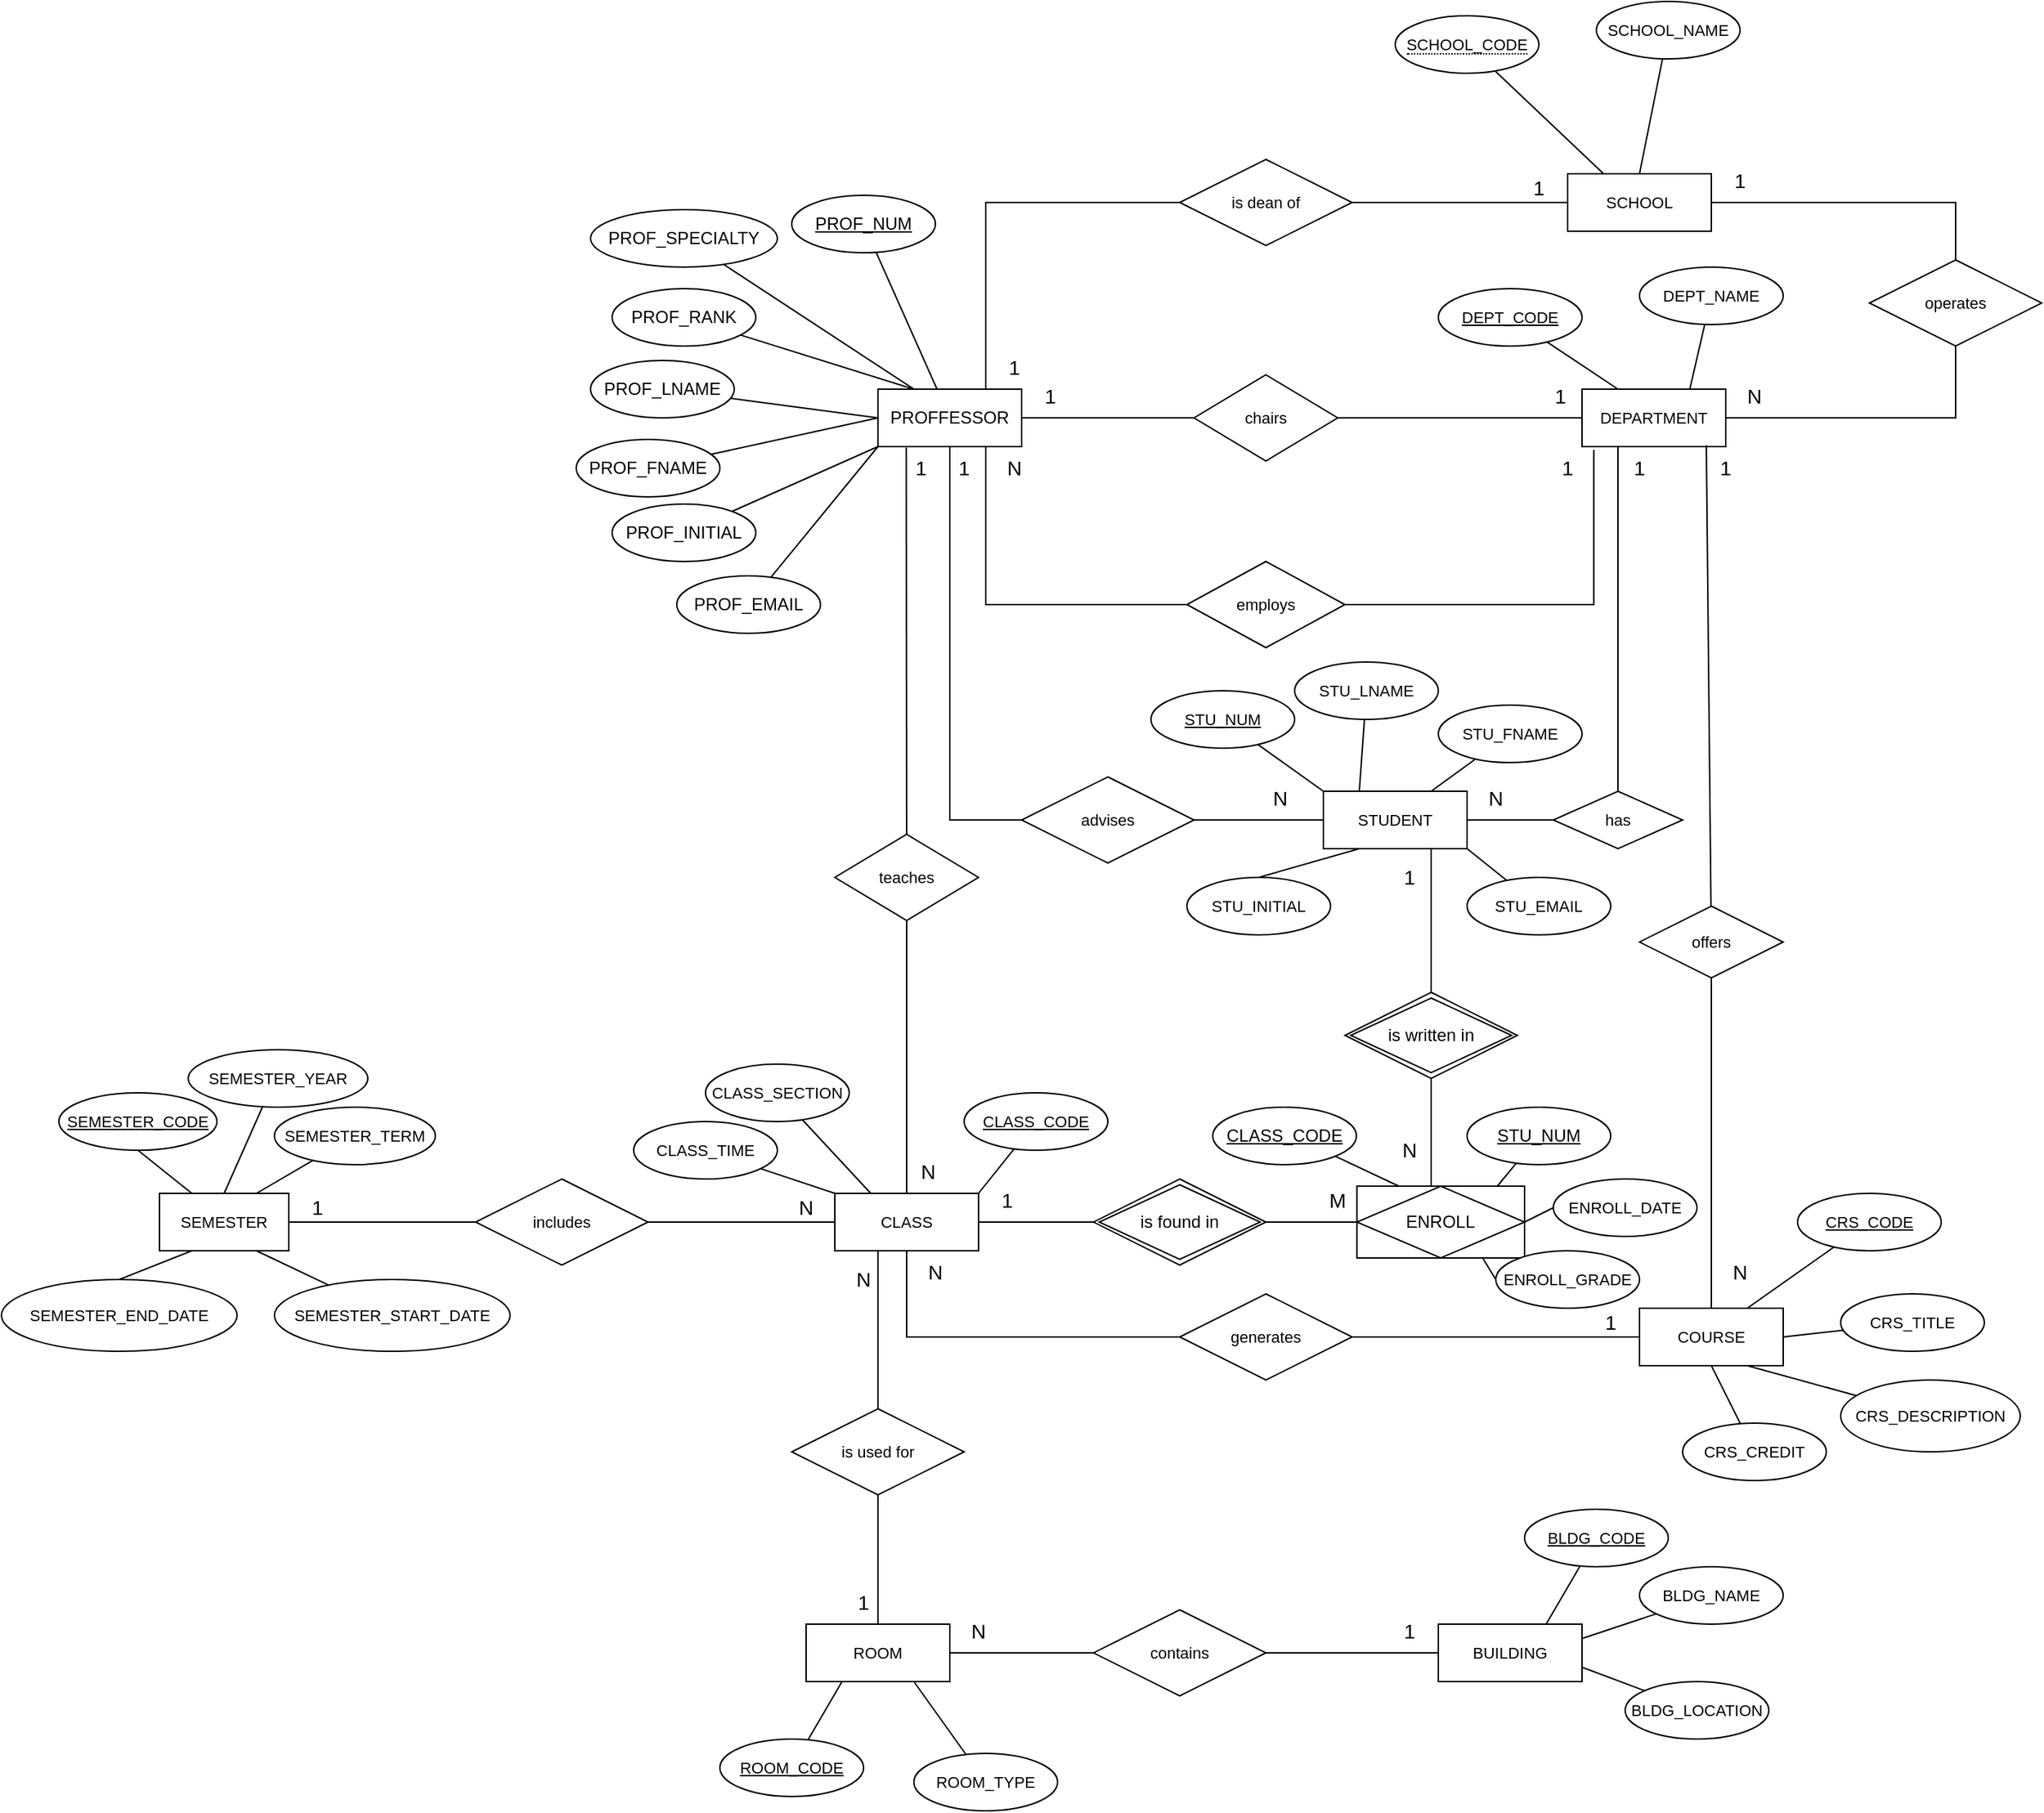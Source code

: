 <mxfile version="21.3.2" type="github" pages="2">
  <diagram name="Page-1" id="1qhT4-G71t0eJq0rlPn_">
    <mxGraphModel dx="1988" dy="1731" grid="1" gridSize="10" guides="1" tooltips="1" connect="1" arrows="1" fold="1" page="1" pageScale="1" pageWidth="850" pageHeight="1100" math="0" shadow="0">
      <root>
        <mxCell id="0" />
        <mxCell id="1" parent="0" />
        <mxCell id="FiaAlyh_Qauub41eyGIU-52" style="edgeStyle=none;shape=connector;rounded=0;orthogonalLoop=1;jettySize=auto;html=1;entryX=0;entryY=0.5;entryDx=0;entryDy=0;labelBackgroundColor=default;strokeColor=default;fontFamily=Helvetica;fontSize=11;fontColor=default;endArrow=none;endFill=0;" parent="1" source="FiaAlyh_Qauub41eyGIU-49" target="FiaAlyh_Qauub41eyGIU-37" edge="1">
          <mxGeometry relative="1" as="geometry" />
        </mxCell>
        <mxCell id="FiaAlyh_Qauub41eyGIU-49" value="is dean of" style="shape=rhombus;perimeter=rhombusPerimeter;whiteSpace=wrap;html=1;align=center;fontFamily=Helvetica;fontSize=11;fontColor=default;" parent="1" vertex="1">
          <mxGeometry x="510" y="-430" width="120" height="60" as="geometry" />
        </mxCell>
        <mxCell id="9ba8LeZpEnJdcxXIb6e0-5" style="edgeStyle=orthogonalEdgeStyle;shape=connector;rounded=0;orthogonalLoop=1;jettySize=auto;html=1;entryX=0;entryY=0.5;entryDx=0;entryDy=0;labelBackgroundColor=default;strokeColor=default;fontFamily=Helvetica;fontSize=11;fontColor=default;endArrow=none;endFill=0;" parent="1" source="FiaAlyh_Qauub41eyGIU-54" target="FiaAlyh_Qauub41eyGIU-42" edge="1">
          <mxGeometry relative="1" as="geometry" />
        </mxCell>
        <mxCell id="FiaAlyh_Qauub41eyGIU-54" value="chairs" style="shape=rhombus;perimeter=rhombusPerimeter;whiteSpace=wrap;html=1;align=center;fontFamily=Helvetica;fontSize=11;fontColor=default;" parent="1" vertex="1">
          <mxGeometry x="520" y="-280" width="100" height="60" as="geometry" />
        </mxCell>
        <mxCell id="9ba8LeZpEnJdcxXIb6e0-9" style="edgeStyle=orthogonalEdgeStyle;shape=connector;rounded=0;orthogonalLoop=1;jettySize=auto;html=1;exitX=1;exitY=0.5;exitDx=0;exitDy=0;entryX=0.082;entryY=1.055;entryDx=0;entryDy=0;labelBackgroundColor=default;strokeColor=default;fontFamily=Helvetica;fontSize=11;fontColor=default;endArrow=none;endFill=0;entryPerimeter=0;" parent="1" source="FiaAlyh_Qauub41eyGIU-58" target="FiaAlyh_Qauub41eyGIU-42" edge="1">
          <mxGeometry relative="1" as="geometry" />
        </mxCell>
        <mxCell id="FiaAlyh_Qauub41eyGIU-58" value="employs" style="shape=rhombus;perimeter=rhombusPerimeter;whiteSpace=wrap;html=1;align=center;fontFamily=Helvetica;fontSize=11;fontColor=default;" parent="1" vertex="1">
          <mxGeometry x="515" y="-150" width="110" height="60" as="geometry" />
        </mxCell>
        <mxCell id="FiaAlyh_Qauub41eyGIU-60" value="operates" style="shape=rhombus;perimeter=rhombusPerimeter;whiteSpace=wrap;html=1;align=center;fontFamily=Helvetica;fontSize=11;fontColor=default;" parent="1" vertex="1">
          <mxGeometry x="990" y="-360" width="120" height="60" as="geometry" />
        </mxCell>
        <mxCell id="FiaAlyh_Qauub41eyGIU-72" style="shape=connector;rounded=0;orthogonalLoop=1;jettySize=auto;html=1;entryX=0.197;entryY=1.019;entryDx=0;entryDy=0;entryPerimeter=0;labelBackgroundColor=default;strokeColor=default;fontFamily=Helvetica;fontSize=11;fontColor=default;endArrow=none;endFill=0;" parent="1" source="FiaAlyh_Qauub41eyGIU-71" target="FiaAlyh_Qauub41eyGIU-1" edge="1">
          <mxGeometry relative="1" as="geometry" />
        </mxCell>
        <mxCell id="9ba8LeZpEnJdcxXIb6e0-26" style="edgeStyle=orthogonalEdgeStyle;shape=connector;rounded=0;orthogonalLoop=1;jettySize=auto;html=1;entryX=0;entryY=0.5;entryDx=0;entryDy=0;labelBackgroundColor=default;strokeColor=default;fontFamily=Helvetica;fontSize=11;fontColor=default;endArrow=none;endFill=0;" parent="1" source="FiaAlyh_Qauub41eyGIU-88" target="FiaAlyh_Qauub41eyGIU-63" edge="1">
          <mxGeometry relative="1" as="geometry" />
        </mxCell>
        <mxCell id="FiaAlyh_Qauub41eyGIU-88" value="includes" style="shape=rhombus;perimeter=rhombusPerimeter;whiteSpace=wrap;html=1;align=center;fontFamily=Helvetica;fontSize=11;fontColor=default;" parent="1" vertex="1">
          <mxGeometry x="20" y="280" width="120" height="60" as="geometry" />
        </mxCell>
        <mxCell id="FiaAlyh_Qauub41eyGIU-66" value="CLASS_TIME" style="ellipse;whiteSpace=wrap;html=1;align=center;fontFamily=Helvetica;fontSize=11;fontColor=default;" parent="1" vertex="1">
          <mxGeometry x="130" y="240" width="100" height="40" as="geometry" />
        </mxCell>
        <mxCell id="FiaAlyh_Qauub41eyGIU-69" style="edgeStyle=none;shape=connector;rounded=0;orthogonalLoop=1;jettySize=auto;html=1;entryX=0;entryY=0;entryDx=0;entryDy=0;labelBackgroundColor=default;strokeColor=default;fontFamily=Helvetica;fontSize=11;fontColor=default;endArrow=none;endFill=0;" parent="1" source="FiaAlyh_Qauub41eyGIU-66" target="FiaAlyh_Qauub41eyGIU-63" edge="1">
          <mxGeometry relative="1" as="geometry" />
        </mxCell>
        <mxCell id="9ba8LeZpEnJdcxXIb6e0-1" style="edgeStyle=orthogonalEdgeStyle;rounded=0;orthogonalLoop=1;jettySize=auto;html=1;exitX=0.75;exitY=0;exitDx=0;exitDy=0;entryX=0;entryY=0.5;entryDx=0;entryDy=0;endArrow=none;endFill=0;" parent="1" source="FiaAlyh_Qauub41eyGIU-1" target="FiaAlyh_Qauub41eyGIU-49" edge="1">
          <mxGeometry relative="1" as="geometry" />
        </mxCell>
        <mxCell id="FiaAlyh_Qauub41eyGIU-38" value="&lt;span style=&quot;border-bottom: 1px dotted&quot;&gt;SCHOOL_CODE&lt;/span&gt;" style="ellipse;whiteSpace=wrap;html=1;align=center;fontFamily=Helvetica;fontSize=11;fontColor=default;" parent="1" vertex="1">
          <mxGeometry x="660" y="-530" width="100" height="40" as="geometry" />
        </mxCell>
        <mxCell id="FiaAlyh_Qauub41eyGIU-40" style="edgeStyle=none;shape=connector;rounded=0;orthogonalLoop=1;jettySize=auto;html=1;entryX=0.25;entryY=0;entryDx=0;entryDy=0;labelBackgroundColor=default;strokeColor=default;fontFamily=Helvetica;fontSize=11;fontColor=default;endArrow=none;endFill=0;" parent="1" source="FiaAlyh_Qauub41eyGIU-38" target="FiaAlyh_Qauub41eyGIU-37" edge="1">
          <mxGeometry relative="1" as="geometry" />
        </mxCell>
        <mxCell id="FiaAlyh_Qauub41eyGIU-39" value="SCHOOL_NAME" style="ellipse;whiteSpace=wrap;html=1;align=center;fontFamily=Helvetica;fontSize=11;fontColor=default;" parent="1" vertex="1">
          <mxGeometry x="800" y="-540" width="100" height="40" as="geometry" />
        </mxCell>
        <mxCell id="FiaAlyh_Qauub41eyGIU-41" style="edgeStyle=none;shape=connector;rounded=0;orthogonalLoop=1;jettySize=auto;html=1;entryX=0.5;entryY=0;entryDx=0;entryDy=0;labelBackgroundColor=default;strokeColor=default;fontFamily=Helvetica;fontSize=11;fontColor=default;endArrow=none;endFill=0;" parent="1" source="FiaAlyh_Qauub41eyGIU-39" target="FiaAlyh_Qauub41eyGIU-37" edge="1">
          <mxGeometry relative="1" as="geometry" />
        </mxCell>
        <mxCell id="9ba8LeZpEnJdcxXIb6e0-2" style="shape=connector;rounded=0;orthogonalLoop=1;jettySize=auto;html=1;exitX=1;exitY=0.5;exitDx=0;exitDy=0;entryX=0;entryY=0.5;entryDx=0;entryDy=0;labelBackgroundColor=default;strokeColor=default;fontFamily=Helvetica;fontSize=11;fontColor=default;endArrow=none;endFill=0;" parent="1" source="FiaAlyh_Qauub41eyGIU-1" target="FiaAlyh_Qauub41eyGIU-54" edge="1">
          <mxGeometry relative="1" as="geometry" />
        </mxCell>
        <mxCell id="9ba8LeZpEnJdcxXIb6e0-3" style="edgeStyle=orthogonalEdgeStyle;shape=connector;rounded=0;orthogonalLoop=1;jettySize=auto;html=1;exitX=0.75;exitY=1;exitDx=0;exitDy=0;entryX=0;entryY=0.5;entryDx=0;entryDy=0;labelBackgroundColor=default;strokeColor=default;fontFamily=Helvetica;fontSize=11;fontColor=default;endArrow=none;endFill=0;" parent="1" source="FiaAlyh_Qauub41eyGIU-1" target="FiaAlyh_Qauub41eyGIU-58" edge="1">
          <mxGeometry relative="1" as="geometry" />
        </mxCell>
        <mxCell id="FiaAlyh_Qauub41eyGIU-46" style="edgeStyle=none;shape=connector;rounded=0;orthogonalLoop=1;jettySize=auto;html=1;entryX=0.25;entryY=0;entryDx=0;entryDy=0;labelBackgroundColor=default;strokeColor=default;fontFamily=Helvetica;fontSize=11;fontColor=default;endArrow=none;endFill=0;" parent="1" source="FiaAlyh_Qauub41eyGIU-45" target="FiaAlyh_Qauub41eyGIU-42" edge="1">
          <mxGeometry relative="1" as="geometry" />
        </mxCell>
        <mxCell id="FiaAlyh_Qauub41eyGIU-47" style="edgeStyle=none;shape=connector;rounded=0;orthogonalLoop=1;jettySize=auto;html=1;entryX=0.75;entryY=0;entryDx=0;entryDy=0;labelBackgroundColor=default;strokeColor=default;fontFamily=Helvetica;fontSize=11;fontColor=default;endArrow=none;endFill=0;" parent="1" source="FiaAlyh_Qauub41eyGIU-43" target="FiaAlyh_Qauub41eyGIU-42" edge="1">
          <mxGeometry relative="1" as="geometry" />
        </mxCell>
        <mxCell id="9ba8LeZpEnJdcxXIb6e0-4" style="edgeStyle=orthogonalEdgeStyle;shape=connector;rounded=0;orthogonalLoop=1;jettySize=auto;html=1;entryX=0.5;entryY=1;entryDx=0;entryDy=0;labelBackgroundColor=default;strokeColor=default;fontFamily=Helvetica;fontSize=11;fontColor=default;endArrow=none;endFill=0;" parent="1" source="FiaAlyh_Qauub41eyGIU-42" target="FiaAlyh_Qauub41eyGIU-60" edge="1">
          <mxGeometry relative="1" as="geometry" />
        </mxCell>
        <mxCell id="9ba8LeZpEnJdcxXIb6e0-10" style="edgeStyle=orthogonalEdgeStyle;shape=connector;rounded=0;orthogonalLoop=1;jettySize=auto;html=1;entryX=0;entryY=0.5;entryDx=0;entryDy=0;labelBackgroundColor=default;strokeColor=default;fontFamily=Helvetica;fontSize=11;fontColor=default;endArrow=none;endFill=0;" parent="1" source="FiaAlyh_Qauub41eyGIU-1" target="9ba8LeZpEnJdcxXIb6e0-7" edge="1">
          <mxGeometry relative="1" as="geometry" />
        </mxCell>
        <mxCell id="FiaAlyh_Qauub41eyGIU-1" value="PROFFESSOR" style="whiteSpace=wrap;html=1;align=center;" parent="1" vertex="1">
          <mxGeometry x="300" y="-270" width="100" height="40" as="geometry" />
        </mxCell>
        <mxCell id="FiaAlyh_Qauub41eyGIU-30" style="rounded=0;orthogonalLoop=1;jettySize=auto;html=1;endArrow=none;endFill=0;" parent="1" source="FiaAlyh_Qauub41eyGIU-2" target="FiaAlyh_Qauub41eyGIU-1" edge="1">
          <mxGeometry relative="1" as="geometry" />
        </mxCell>
        <mxCell id="FiaAlyh_Qauub41eyGIU-2" value="PROF_NUM" style="ellipse;whiteSpace=wrap;html=1;align=center;fontStyle=4;" parent="1" vertex="1">
          <mxGeometry x="240" y="-405" width="100" height="40" as="geometry" />
        </mxCell>
        <mxCell id="FiaAlyh_Qauub41eyGIU-31" style="edgeStyle=none;shape=connector;rounded=0;orthogonalLoop=1;jettySize=auto;html=1;entryX=0.25;entryY=0;entryDx=0;entryDy=0;labelBackgroundColor=default;strokeColor=default;fontFamily=Helvetica;fontSize=11;fontColor=default;endArrow=none;endFill=0;" parent="1" source="FiaAlyh_Qauub41eyGIU-3" target="FiaAlyh_Qauub41eyGIU-1" edge="1">
          <mxGeometry relative="1" as="geometry" />
        </mxCell>
        <mxCell id="FiaAlyh_Qauub41eyGIU-3" value="PROF_SPECIALTY" style="ellipse;whiteSpace=wrap;html=1;align=center;" parent="1" vertex="1">
          <mxGeometry x="100" y="-395" width="130" height="40" as="geometry" />
        </mxCell>
        <mxCell id="FiaAlyh_Qauub41eyGIU-32" style="edgeStyle=none;shape=connector;rounded=0;orthogonalLoop=1;jettySize=auto;html=1;labelBackgroundColor=default;strokeColor=default;fontFamily=Helvetica;fontSize=11;fontColor=default;endArrow=none;endFill=0;entryX=0.25;entryY=0;entryDx=0;entryDy=0;" parent="1" source="FiaAlyh_Qauub41eyGIU-4" target="FiaAlyh_Qauub41eyGIU-1" edge="1">
          <mxGeometry relative="1" as="geometry">
            <mxPoint x="290" y="-255" as="targetPoint" />
          </mxGeometry>
        </mxCell>
        <mxCell id="FiaAlyh_Qauub41eyGIU-4" value="PROF_RANK" style="ellipse;whiteSpace=wrap;html=1;align=center;" parent="1" vertex="1">
          <mxGeometry x="115" y="-340" width="100" height="40" as="geometry" />
        </mxCell>
        <mxCell id="FiaAlyh_Qauub41eyGIU-33" style="edgeStyle=none;shape=connector;rounded=0;orthogonalLoop=1;jettySize=auto;html=1;entryX=0;entryY=0.5;entryDx=0;entryDy=0;labelBackgroundColor=default;strokeColor=default;fontFamily=Helvetica;fontSize=11;fontColor=default;endArrow=none;endFill=0;" parent="1" source="FiaAlyh_Qauub41eyGIU-5" target="FiaAlyh_Qauub41eyGIU-1" edge="1">
          <mxGeometry relative="1" as="geometry" />
        </mxCell>
        <mxCell id="FiaAlyh_Qauub41eyGIU-5" value="PROF_LNAME" style="ellipse;whiteSpace=wrap;html=1;align=center;" parent="1" vertex="1">
          <mxGeometry x="100" y="-290" width="100" height="40" as="geometry" />
        </mxCell>
        <mxCell id="FiaAlyh_Qauub41eyGIU-34" style="edgeStyle=none;shape=connector;rounded=0;orthogonalLoop=1;jettySize=auto;html=1;labelBackgroundColor=default;strokeColor=default;fontFamily=Helvetica;fontSize=11;fontColor=default;endArrow=none;endFill=0;entryX=0;entryY=0.5;entryDx=0;entryDy=0;" parent="1" source="FiaAlyh_Qauub41eyGIU-7" target="FiaAlyh_Qauub41eyGIU-1" edge="1">
          <mxGeometry relative="1" as="geometry">
            <mxPoint x="290" y="-275" as="targetPoint" />
          </mxGeometry>
        </mxCell>
        <mxCell id="FiaAlyh_Qauub41eyGIU-7" value="PROF_FNAME" style="ellipse;whiteSpace=wrap;html=1;align=center;" parent="1" vertex="1">
          <mxGeometry x="90" y="-235" width="100" height="40" as="geometry" />
        </mxCell>
        <mxCell id="FiaAlyh_Qauub41eyGIU-35" style="edgeStyle=none;shape=connector;rounded=0;orthogonalLoop=1;jettySize=auto;html=1;labelBackgroundColor=default;strokeColor=default;fontFamily=Helvetica;fontSize=11;fontColor=default;endArrow=none;endFill=0;entryX=0;entryY=1;entryDx=0;entryDy=0;" parent="1" source="FiaAlyh_Qauub41eyGIU-8" target="FiaAlyh_Qauub41eyGIU-1" edge="1">
          <mxGeometry relative="1" as="geometry">
            <mxPoint x="290" y="-255" as="targetPoint" />
          </mxGeometry>
        </mxCell>
        <mxCell id="FiaAlyh_Qauub41eyGIU-8" value="PROF_INITIAL" style="ellipse;whiteSpace=wrap;html=1;align=center;" parent="1" vertex="1">
          <mxGeometry x="115" y="-190" width="100" height="40" as="geometry" />
        </mxCell>
        <mxCell id="FiaAlyh_Qauub41eyGIU-36" style="edgeStyle=none;shape=connector;rounded=0;orthogonalLoop=1;jettySize=auto;html=1;entryX=0;entryY=1;entryDx=0;entryDy=0;labelBackgroundColor=default;strokeColor=default;fontFamily=Helvetica;fontSize=11;fontColor=default;endArrow=none;endFill=0;" parent="1" source="FiaAlyh_Qauub41eyGIU-9" target="FiaAlyh_Qauub41eyGIU-1" edge="1">
          <mxGeometry relative="1" as="geometry" />
        </mxCell>
        <mxCell id="FiaAlyh_Qauub41eyGIU-9" value="PROF_EMAIL" style="ellipse;whiteSpace=wrap;html=1;align=center;" parent="1" vertex="1">
          <mxGeometry x="160" y="-140" width="100" height="40" as="geometry" />
        </mxCell>
        <mxCell id="9ba8LeZpEnJdcxXIb6e0-25" style="edgeStyle=orthogonalEdgeStyle;shape=connector;rounded=0;orthogonalLoop=1;jettySize=auto;html=1;entryX=0;entryY=0.5;entryDx=0;entryDy=0;labelBackgroundColor=default;strokeColor=default;fontFamily=Helvetica;fontSize=11;fontColor=default;endArrow=none;endFill=0;" parent="1" source="9ba8LeZpEnJdcxXIb6e0-6" target="9ba8LeZpEnJdcxXIb6e0-23" edge="1">
          <mxGeometry relative="1" as="geometry" />
        </mxCell>
        <mxCell id="9ba8LeZpEnJdcxXIb6e0-6" value="STUDENT" style="whiteSpace=wrap;html=1;align=center;fontFamily=Helvetica;fontSize=11;fontColor=default;" parent="1" vertex="1">
          <mxGeometry x="610" y="10" width="100" height="40" as="geometry" />
        </mxCell>
        <mxCell id="9ba8LeZpEnJdcxXIb6e0-11" style="edgeStyle=orthogonalEdgeStyle;shape=connector;rounded=0;orthogonalLoop=1;jettySize=auto;html=1;entryX=0;entryY=0.5;entryDx=0;entryDy=0;labelBackgroundColor=default;strokeColor=default;fontFamily=Helvetica;fontSize=11;fontColor=default;endArrow=none;endFill=0;" parent="1" source="9ba8LeZpEnJdcxXIb6e0-7" target="9ba8LeZpEnJdcxXIb6e0-6" edge="1">
          <mxGeometry relative="1" as="geometry" />
        </mxCell>
        <mxCell id="9ba8LeZpEnJdcxXIb6e0-7" value="advises" style="shape=rhombus;perimeter=rhombusPerimeter;whiteSpace=wrap;html=1;align=center;fontFamily=Helvetica;fontSize=11;fontColor=default;" parent="1" vertex="1">
          <mxGeometry x="400" width="120" height="60" as="geometry" />
        </mxCell>
        <mxCell id="9ba8LeZpEnJdcxXIb6e0-8" style="edgeStyle=orthogonalEdgeStyle;shape=connector;rounded=0;orthogonalLoop=1;jettySize=auto;html=1;entryX=0.5;entryY=0;entryDx=0;entryDy=0;labelBackgroundColor=default;strokeColor=default;fontFamily=Helvetica;fontSize=11;fontColor=default;endArrow=none;endFill=0;" parent="1" source="FiaAlyh_Qauub41eyGIU-37" target="FiaAlyh_Qauub41eyGIU-60" edge="1">
          <mxGeometry relative="1" as="geometry" />
        </mxCell>
        <mxCell id="FiaAlyh_Qauub41eyGIU-37" value="SCHOOL" style="whiteSpace=wrap;html=1;align=center;fontFamily=Helvetica;fontSize=11;fontColor=default;" parent="1" vertex="1">
          <mxGeometry x="780" y="-420" width="100" height="40" as="geometry" />
        </mxCell>
        <mxCell id="FiaAlyh_Qauub41eyGIU-45" value="DEPT_CODE" style="ellipse;whiteSpace=wrap;html=1;align=center;fontStyle=4;fontFamily=Helvetica;fontSize=11;fontColor=default;" parent="1" vertex="1">
          <mxGeometry x="690" y="-340" width="100" height="40" as="geometry" />
        </mxCell>
        <mxCell id="FiaAlyh_Qauub41eyGIU-43" value="DEPT_NAME" style="ellipse;whiteSpace=wrap;html=1;align=center;fontFamily=Helvetica;fontSize=11;fontColor=default;" parent="1" vertex="1">
          <mxGeometry x="830" y="-355" width="100" height="40" as="geometry" />
        </mxCell>
        <mxCell id="FiaAlyh_Qauub41eyGIU-42" value="DEPARTMENT" style="whiteSpace=wrap;html=1;align=center;fontFamily=Helvetica;fontSize=11;fontColor=default;" parent="1" vertex="1">
          <mxGeometry x="790" y="-270" width="100" height="40" as="geometry" />
        </mxCell>
        <mxCell id="9ba8LeZpEnJdcxXIb6e0-17" style="shape=connector;rounded=0;orthogonalLoop=1;jettySize=auto;html=1;entryX=0;entryY=0;entryDx=0;entryDy=0;labelBackgroundColor=default;strokeColor=default;fontFamily=Helvetica;fontSize=11;fontColor=default;endArrow=none;endFill=0;" parent="1" source="9ba8LeZpEnJdcxXIb6e0-12" target="9ba8LeZpEnJdcxXIb6e0-6" edge="1">
          <mxGeometry relative="1" as="geometry" />
        </mxCell>
        <mxCell id="9ba8LeZpEnJdcxXIb6e0-12" value="STU_NUM" style="ellipse;whiteSpace=wrap;html=1;align=center;fontStyle=4;fontFamily=Helvetica;fontSize=11;fontColor=default;" parent="1" vertex="1">
          <mxGeometry x="490" y="-60" width="100" height="40" as="geometry" />
        </mxCell>
        <mxCell id="9ba8LeZpEnJdcxXIb6e0-18" style="shape=connector;rounded=0;orthogonalLoop=1;jettySize=auto;html=1;entryX=0.25;entryY=0;entryDx=0;entryDy=0;labelBackgroundColor=default;strokeColor=default;fontFamily=Helvetica;fontSize=11;fontColor=default;endArrow=none;endFill=0;" parent="1" source="9ba8LeZpEnJdcxXIb6e0-13" target="9ba8LeZpEnJdcxXIb6e0-6" edge="1">
          <mxGeometry relative="1" as="geometry" />
        </mxCell>
        <mxCell id="9ba8LeZpEnJdcxXIb6e0-13" value="STU_LNAME" style="ellipse;whiteSpace=wrap;html=1;align=center;fontFamily=Helvetica;fontSize=11;fontColor=default;" parent="1" vertex="1">
          <mxGeometry x="590" y="-80" width="100" height="40" as="geometry" />
        </mxCell>
        <mxCell id="9ba8LeZpEnJdcxXIb6e0-19" style="shape=connector;rounded=0;orthogonalLoop=1;jettySize=auto;html=1;entryX=0.75;entryY=0;entryDx=0;entryDy=0;labelBackgroundColor=default;strokeColor=default;fontFamily=Helvetica;fontSize=11;fontColor=default;endArrow=none;endFill=0;" parent="1" source="9ba8LeZpEnJdcxXIb6e0-14" target="9ba8LeZpEnJdcxXIb6e0-6" edge="1">
          <mxGeometry relative="1" as="geometry" />
        </mxCell>
        <mxCell id="9ba8LeZpEnJdcxXIb6e0-14" value="STU_FNAME" style="ellipse;whiteSpace=wrap;html=1;align=center;fontFamily=Helvetica;fontSize=11;fontColor=default;" parent="1" vertex="1">
          <mxGeometry x="690" y="-50" width="100" height="40" as="geometry" />
        </mxCell>
        <mxCell id="9ba8LeZpEnJdcxXIb6e0-21" style="shape=connector;rounded=0;orthogonalLoop=1;jettySize=auto;html=1;exitX=0.5;exitY=0;exitDx=0;exitDy=0;entryX=0.25;entryY=1;entryDx=0;entryDy=0;labelBackgroundColor=default;strokeColor=default;fontFamily=Helvetica;fontSize=11;fontColor=default;endArrow=none;endFill=0;" parent="1" source="9ba8LeZpEnJdcxXIb6e0-15" target="9ba8LeZpEnJdcxXIb6e0-6" edge="1">
          <mxGeometry relative="1" as="geometry" />
        </mxCell>
        <mxCell id="9ba8LeZpEnJdcxXIb6e0-15" value="STU_INITIAL" style="ellipse;whiteSpace=wrap;html=1;align=center;fontFamily=Helvetica;fontSize=11;fontColor=default;" parent="1" vertex="1">
          <mxGeometry x="515" y="70" width="100" height="40" as="geometry" />
        </mxCell>
        <mxCell id="9ba8LeZpEnJdcxXIb6e0-22" style="shape=connector;rounded=0;orthogonalLoop=1;jettySize=auto;html=1;entryX=1;entryY=1;entryDx=0;entryDy=0;labelBackgroundColor=default;strokeColor=default;fontFamily=Helvetica;fontSize=11;fontColor=default;endArrow=none;endFill=0;" parent="1" source="9ba8LeZpEnJdcxXIb6e0-16" target="9ba8LeZpEnJdcxXIb6e0-6" edge="1">
          <mxGeometry relative="1" as="geometry" />
        </mxCell>
        <mxCell id="9ba8LeZpEnJdcxXIb6e0-16" value="STU_EMAIL" style="ellipse;whiteSpace=wrap;html=1;align=center;fontFamily=Helvetica;fontSize=11;fontColor=default;" parent="1" vertex="1">
          <mxGeometry x="710" y="70" width="100" height="40" as="geometry" />
        </mxCell>
        <mxCell id="9ba8LeZpEnJdcxXIb6e0-20" style="edgeStyle=orthogonalEdgeStyle;shape=connector;rounded=0;orthogonalLoop=1;jettySize=auto;html=1;exitX=0.5;exitY=1;exitDx=0;exitDy=0;labelBackgroundColor=default;strokeColor=default;fontFamily=Helvetica;fontSize=11;fontColor=default;endArrow=none;endFill=0;" parent="1" source="9ba8LeZpEnJdcxXIb6e0-14" target="9ba8LeZpEnJdcxXIb6e0-14" edge="1">
          <mxGeometry relative="1" as="geometry" />
        </mxCell>
        <mxCell id="9ba8LeZpEnJdcxXIb6e0-24" style="edgeStyle=orthogonalEdgeStyle;shape=connector;rounded=0;orthogonalLoop=1;jettySize=auto;html=1;labelBackgroundColor=default;strokeColor=default;fontFamily=Helvetica;fontSize=11;fontColor=default;endArrow=none;endFill=0;entryX=0.25;entryY=1;entryDx=0;entryDy=0;" parent="1" source="9ba8LeZpEnJdcxXIb6e0-23" target="FiaAlyh_Qauub41eyGIU-42" edge="1">
          <mxGeometry relative="1" as="geometry">
            <mxPoint x="830" y="-230" as="targetPoint" />
            <Array as="points">
              <mxPoint x="815" y="-50" />
              <mxPoint x="815" y="-50" />
            </Array>
          </mxGeometry>
        </mxCell>
        <mxCell id="9ba8LeZpEnJdcxXIb6e0-23" value="has" style="shape=rhombus;perimeter=rhombusPerimeter;whiteSpace=wrap;html=1;align=center;fontFamily=Helvetica;fontSize=11;fontColor=default;" parent="1" vertex="1">
          <mxGeometry x="770" y="10" width="90" height="40" as="geometry" />
        </mxCell>
        <mxCell id="9ba8LeZpEnJdcxXIb6e0-33" style="edgeStyle=orthogonalEdgeStyle;shape=connector;rounded=0;orthogonalLoop=1;jettySize=auto;html=1;entryX=0;entryY=0.5;entryDx=0;entryDy=0;labelBackgroundColor=default;strokeColor=default;fontFamily=Helvetica;fontSize=11;fontColor=default;endArrow=none;endFill=0;" parent="1" source="FiaAlyh_Qauub41eyGIU-63" target="XMqyY1Ua44ASkE2hJVYi-2" edge="1">
          <mxGeometry relative="1" as="geometry">
            <mxPoint x="450" y="310" as="targetPoint" />
          </mxGeometry>
        </mxCell>
        <mxCell id="FiaAlyh_Qauub41eyGIU-63" value="CLASS" style="whiteSpace=wrap;html=1;align=center;fontFamily=Helvetica;fontSize=11;fontColor=default;" parent="1" vertex="1">
          <mxGeometry x="270" y="290" width="100" height="40" as="geometry" />
        </mxCell>
        <mxCell id="FiaAlyh_Qauub41eyGIU-67" style="edgeStyle=none;shape=connector;rounded=0;orthogonalLoop=1;jettySize=auto;html=1;entryX=1;entryY=0;entryDx=0;entryDy=0;labelBackgroundColor=default;strokeColor=default;fontFamily=Helvetica;fontSize=11;fontColor=default;endArrow=none;endFill=0;" parent="1" source="FiaAlyh_Qauub41eyGIU-64" target="FiaAlyh_Qauub41eyGIU-63" edge="1">
          <mxGeometry relative="1" as="geometry" />
        </mxCell>
        <mxCell id="FiaAlyh_Qauub41eyGIU-64" value="CLASS_CODE" style="ellipse;whiteSpace=wrap;html=1;align=center;fontStyle=4;fontFamily=Helvetica;fontSize=11;fontColor=default;" parent="1" vertex="1">
          <mxGeometry x="360" y="220" width="100" height="40" as="geometry" />
        </mxCell>
        <mxCell id="FiaAlyh_Qauub41eyGIU-68" style="edgeStyle=none;shape=connector;rounded=0;orthogonalLoop=1;jettySize=auto;html=1;entryX=0.25;entryY=0;entryDx=0;entryDy=0;labelBackgroundColor=default;strokeColor=default;fontFamily=Helvetica;fontSize=11;fontColor=default;endArrow=none;endFill=0;" parent="1" source="FiaAlyh_Qauub41eyGIU-65" target="FiaAlyh_Qauub41eyGIU-63" edge="1">
          <mxGeometry relative="1" as="geometry" />
        </mxCell>
        <mxCell id="FiaAlyh_Qauub41eyGIU-65" value="CLASS_SECTION" style="ellipse;whiteSpace=wrap;html=1;align=center;fontFamily=Helvetica;fontSize=11;fontColor=default;" parent="1" vertex="1">
          <mxGeometry x="180" y="200" width="100" height="40" as="geometry" />
        </mxCell>
        <mxCell id="FiaAlyh_Qauub41eyGIU-71" value="teaches" style="shape=rhombus;perimeter=rhombusPerimeter;whiteSpace=wrap;html=1;align=center;fontFamily=Helvetica;fontSize=11;fontColor=default;" parent="1" vertex="1">
          <mxGeometry x="270" y="40" width="100" height="60" as="geometry" />
        </mxCell>
        <mxCell id="FiaAlyh_Qauub41eyGIU-73" style="edgeStyle=none;shape=connector;rounded=0;orthogonalLoop=1;jettySize=auto;html=1;labelBackgroundColor=default;strokeColor=default;fontFamily=Helvetica;fontSize=11;fontColor=default;endArrow=none;endFill=0;" parent="1" source="FiaAlyh_Qauub41eyGIU-71" target="FiaAlyh_Qauub41eyGIU-63" edge="1">
          <mxGeometry relative="1" as="geometry" />
        </mxCell>
        <mxCell id="9ba8LeZpEnJdcxXIb6e0-27" style="edgeStyle=orthogonalEdgeStyle;shape=connector;rounded=0;orthogonalLoop=1;jettySize=auto;html=1;entryX=0;entryY=0.5;entryDx=0;entryDy=0;labelBackgroundColor=default;strokeColor=default;fontFamily=Helvetica;fontSize=11;fontColor=default;endArrow=none;endFill=0;" parent="1" source="FiaAlyh_Qauub41eyGIU-74" target="FiaAlyh_Qauub41eyGIU-88" edge="1">
          <mxGeometry relative="1" as="geometry">
            <mxPoint x="80" y="310" as="targetPoint" />
          </mxGeometry>
        </mxCell>
        <mxCell id="FiaAlyh_Qauub41eyGIU-74" value="SEMESTER" style="whiteSpace=wrap;html=1;align=center;fontFamily=Helvetica;fontSize=11;fontColor=default;" parent="1" vertex="1">
          <mxGeometry x="-200" y="290" width="90" height="40" as="geometry" />
        </mxCell>
        <mxCell id="FiaAlyh_Qauub41eyGIU-76" value="SEMESTER_YEAR" style="ellipse;whiteSpace=wrap;html=1;align=center;fontFamily=Helvetica;fontSize=11;fontColor=default;" parent="1" vertex="1">
          <mxGeometry x="-180" y="190" width="125" height="40" as="geometry" />
        </mxCell>
        <mxCell id="FiaAlyh_Qauub41eyGIU-82" style="edgeStyle=none;shape=connector;rounded=0;orthogonalLoop=1;jettySize=auto;html=1;exitX=0.5;exitY=0;exitDx=0;exitDy=0;entryX=0.416;entryY=0.978;entryDx=0;entryDy=0;labelBackgroundColor=default;strokeColor=default;fontFamily=Helvetica;fontSize=11;fontColor=default;endArrow=none;endFill=0;entryPerimeter=0;" parent="1" source="FiaAlyh_Qauub41eyGIU-74" target="FiaAlyh_Qauub41eyGIU-76" edge="1">
          <mxGeometry relative="1" as="geometry">
            <mxPoint x="-121.5" y="230" as="targetPoint" />
          </mxGeometry>
        </mxCell>
        <mxCell id="FiaAlyh_Qauub41eyGIU-84" style="edgeStyle=none;shape=connector;rounded=0;orthogonalLoop=1;jettySize=auto;html=1;entryX=0.75;entryY=0;entryDx=0;entryDy=0;labelBackgroundColor=default;strokeColor=default;fontFamily=Helvetica;fontSize=11;fontColor=default;endArrow=none;endFill=0;" parent="1" source="FiaAlyh_Qauub41eyGIU-77" target="FiaAlyh_Qauub41eyGIU-74" edge="1">
          <mxGeometry relative="1" as="geometry" />
        </mxCell>
        <mxCell id="FiaAlyh_Qauub41eyGIU-77" value="SEMESTER_TERM" style="ellipse;whiteSpace=wrap;html=1;align=center;fontFamily=Helvetica;fontSize=11;fontColor=default;" parent="1" vertex="1">
          <mxGeometry x="-120" y="230" width="112" height="40" as="geometry" />
        </mxCell>
        <mxCell id="FiaAlyh_Qauub41eyGIU-85" style="edgeStyle=none;shape=connector;rounded=0;orthogonalLoop=1;jettySize=auto;html=1;entryX=0.75;entryY=1;entryDx=0;entryDy=0;labelBackgroundColor=default;strokeColor=default;fontFamily=Helvetica;fontSize=11;fontColor=default;endArrow=none;endFill=0;" parent="1" source="FiaAlyh_Qauub41eyGIU-78" target="FiaAlyh_Qauub41eyGIU-74" edge="1">
          <mxGeometry relative="1" as="geometry" />
        </mxCell>
        <mxCell id="FiaAlyh_Qauub41eyGIU-86" style="edgeStyle=none;shape=connector;rounded=0;orthogonalLoop=1;jettySize=auto;html=1;entryX=0.25;entryY=1;entryDx=0;entryDy=0;labelBackgroundColor=default;strokeColor=default;fontFamily=Helvetica;fontSize=11;fontColor=default;endArrow=none;endFill=0;exitX=0.5;exitY=0;exitDx=0;exitDy=0;" parent="1" source="FiaAlyh_Qauub41eyGIU-79" target="FiaAlyh_Qauub41eyGIU-74" edge="1">
          <mxGeometry relative="1" as="geometry">
            <mxPoint x="-194.878" y="342.13" as="sourcePoint" />
          </mxGeometry>
        </mxCell>
        <mxCell id="FiaAlyh_Qauub41eyGIU-79" value="SEMESTER_END_DATE" style="ellipse;whiteSpace=wrap;html=1;align=center;fontFamily=Helvetica;fontSize=11;fontColor=default;" parent="1" vertex="1">
          <mxGeometry x="-310" y="350" width="164" height="50" as="geometry" />
        </mxCell>
        <mxCell id="FiaAlyh_Qauub41eyGIU-78" value="SEMESTER_START_DATE" style="ellipse;whiteSpace=wrap;html=1;align=center;fontFamily=Helvetica;fontSize=11;fontColor=default;" parent="1" vertex="1">
          <mxGeometry x="-120" y="350" width="164" height="50" as="geometry" />
        </mxCell>
        <mxCell id="FiaAlyh_Qauub41eyGIU-75" value="SEMESTER_CODE" style="ellipse;whiteSpace=wrap;html=1;align=center;fontStyle=4;fontFamily=Helvetica;fontSize=11;fontColor=default;" parent="1" vertex="1">
          <mxGeometry x="-270" y="220" width="110" height="40" as="geometry" />
        </mxCell>
        <mxCell id="FiaAlyh_Qauub41eyGIU-83" style="edgeStyle=none;shape=connector;rounded=0;orthogonalLoop=1;jettySize=auto;html=1;exitX=0.25;exitY=0;exitDx=0;exitDy=0;entryX=0.5;entryY=1;entryDx=0;entryDy=0;labelBackgroundColor=default;strokeColor=default;fontFamily=Helvetica;fontSize=11;fontColor=default;endArrow=none;endFill=0;" parent="1" source="FiaAlyh_Qauub41eyGIU-74" target="FiaAlyh_Qauub41eyGIU-75" edge="1">
          <mxGeometry relative="1" as="geometry" />
        </mxCell>
        <mxCell id="9ba8LeZpEnJdcxXIb6e0-30" style="edgeStyle=orthogonalEdgeStyle;shape=connector;rounded=0;orthogonalLoop=1;jettySize=auto;html=1;labelBackgroundColor=default;strokeColor=default;fontFamily=Helvetica;fontSize=11;fontColor=default;endArrow=none;endFill=0;entryX=0.75;entryY=1;entryDx=0;entryDy=0;exitX=0.5;exitY=0;exitDx=0;exitDy=0;" parent="1" source="XMqyY1Ua44ASkE2hJVYi-4" target="9ba8LeZpEnJdcxXIb6e0-6" edge="1">
          <mxGeometry relative="1" as="geometry">
            <mxPoint x="670" y="50" as="targetPoint" />
            <mxPoint x="685" y="150" as="sourcePoint" />
          </mxGeometry>
        </mxCell>
        <mxCell id="9ba8LeZpEnJdcxXIb6e0-31" style="edgeStyle=orthogonalEdgeStyle;shape=connector;rounded=0;orthogonalLoop=1;jettySize=auto;html=1;labelBackgroundColor=default;strokeColor=default;fontFamily=Helvetica;fontSize=11;fontColor=default;endArrow=none;endFill=0;exitX=0.5;exitY=1;exitDx=0;exitDy=0;" parent="1" source="XMqyY1Ua44ASkE2hJVYi-4" edge="1">
          <mxGeometry relative="1" as="geometry">
            <mxPoint x="685.053" y="209.974" as="sourcePoint" />
            <mxPoint x="685" y="290" as="targetPoint" />
          </mxGeometry>
        </mxCell>
        <mxCell id="9ba8LeZpEnJdcxXIb6e0-34" style="edgeStyle=orthogonalEdgeStyle;shape=connector;rounded=0;orthogonalLoop=1;jettySize=auto;html=1;entryX=0;entryY=0.5;entryDx=0;entryDy=0;labelBackgroundColor=default;strokeColor=default;fontFamily=Helvetica;fontSize=11;fontColor=default;endArrow=none;endFill=0;exitX=1;exitY=0.5;exitDx=0;exitDy=0;" parent="1" source="XMqyY1Ua44ASkE2hJVYi-2" target="XMqyY1Ua44ASkE2hJVYi-1" edge="1">
          <mxGeometry relative="1" as="geometry">
            <mxPoint x="570" y="310" as="sourcePoint" />
            <mxPoint x="635" y="310" as="targetPoint" />
          </mxGeometry>
        </mxCell>
        <mxCell id="9ba8LeZpEnJdcxXIb6e0-37" value="COURSE" style="whiteSpace=wrap;html=1;align=center;fontFamily=Helvetica;fontSize=11;fontColor=default;" parent="1" vertex="1">
          <mxGeometry x="830" y="370" width="100" height="40" as="geometry" />
        </mxCell>
        <mxCell id="9ba8LeZpEnJdcxXIb6e0-39" style="shape=connector;rounded=0;orthogonalLoop=1;jettySize=auto;html=1;labelBackgroundColor=default;strokeColor=default;fontFamily=Helvetica;fontSize=11;fontColor=default;endArrow=none;endFill=0;entryX=0.865;entryY=0.977;entryDx=0;entryDy=0;entryPerimeter=0;" parent="1" source="9ba8LeZpEnJdcxXIb6e0-38" target="FiaAlyh_Qauub41eyGIU-42" edge="1">
          <mxGeometry relative="1" as="geometry">
            <mxPoint x="880" y="-224" as="targetPoint" />
          </mxGeometry>
        </mxCell>
        <mxCell id="9ba8LeZpEnJdcxXIb6e0-40" style="edgeStyle=orthogonalEdgeStyle;shape=connector;rounded=0;orthogonalLoop=1;jettySize=auto;html=1;entryX=0.5;entryY=0;entryDx=0;entryDy=0;labelBackgroundColor=default;strokeColor=default;fontFamily=Helvetica;fontSize=11;fontColor=default;endArrow=none;endFill=0;" parent="1" source="9ba8LeZpEnJdcxXIb6e0-38" target="9ba8LeZpEnJdcxXIb6e0-37" edge="1">
          <mxGeometry relative="1" as="geometry" />
        </mxCell>
        <mxCell id="9ba8LeZpEnJdcxXIb6e0-38" value="offers" style="shape=rhombus;perimeter=rhombusPerimeter;whiteSpace=wrap;html=1;align=center;fontFamily=Helvetica;fontSize=11;fontColor=default;" parent="1" vertex="1">
          <mxGeometry x="830" y="90" width="100" height="50" as="geometry" />
        </mxCell>
        <mxCell id="9ba8LeZpEnJdcxXIb6e0-44" style="edgeStyle=orthogonalEdgeStyle;shape=connector;rounded=0;orthogonalLoop=1;jettySize=auto;html=1;entryX=0.5;entryY=1;entryDx=0;entryDy=0;labelBackgroundColor=default;strokeColor=default;fontFamily=Helvetica;fontSize=11;fontColor=default;endArrow=none;endFill=0;" parent="1" source="9ba8LeZpEnJdcxXIb6e0-41" target="FiaAlyh_Qauub41eyGIU-63" edge="1">
          <mxGeometry relative="1" as="geometry" />
        </mxCell>
        <mxCell id="9ba8LeZpEnJdcxXIb6e0-45" style="edgeStyle=orthogonalEdgeStyle;shape=connector;rounded=0;orthogonalLoop=1;jettySize=auto;html=1;labelBackgroundColor=default;strokeColor=default;fontFamily=Helvetica;fontSize=11;fontColor=default;endArrow=none;endFill=0;entryX=0;entryY=0.5;entryDx=0;entryDy=0;" parent="1" source="9ba8LeZpEnJdcxXIb6e0-41" target="9ba8LeZpEnJdcxXIb6e0-37" edge="1">
          <mxGeometry relative="1" as="geometry">
            <mxPoint x="780" y="375" as="targetPoint" />
          </mxGeometry>
        </mxCell>
        <mxCell id="9ba8LeZpEnJdcxXIb6e0-41" value="generates" style="shape=rhombus;perimeter=rhombusPerimeter;whiteSpace=wrap;html=1;align=center;fontFamily=Helvetica;fontSize=11;fontColor=default;" parent="1" vertex="1">
          <mxGeometry x="510" y="360" width="120" height="60" as="geometry" />
        </mxCell>
        <mxCell id="9ba8LeZpEnJdcxXIb6e0-54" style="shape=connector;rounded=0;orthogonalLoop=1;jettySize=auto;html=1;entryX=0.75;entryY=0;entryDx=0;entryDy=0;labelBackgroundColor=default;strokeColor=default;fontFamily=Helvetica;fontSize=11;fontColor=default;endArrow=none;endFill=0;" parent="1" source="9ba8LeZpEnJdcxXIb6e0-46" target="9ba8LeZpEnJdcxXIb6e0-37" edge="1">
          <mxGeometry relative="1" as="geometry" />
        </mxCell>
        <mxCell id="9ba8LeZpEnJdcxXIb6e0-46" value="CRS_CODE" style="ellipse;whiteSpace=wrap;html=1;align=center;fontStyle=4;fontFamily=Helvetica;fontSize=11;fontColor=default;" parent="1" vertex="1">
          <mxGeometry x="940" y="290" width="100" height="40" as="geometry" />
        </mxCell>
        <mxCell id="9ba8LeZpEnJdcxXIb6e0-53" style="shape=connector;rounded=0;orthogonalLoop=1;jettySize=auto;html=1;entryX=1;entryY=0.5;entryDx=0;entryDy=0;labelBackgroundColor=default;strokeColor=default;fontFamily=Helvetica;fontSize=11;fontColor=default;endArrow=none;endFill=0;" parent="1" source="9ba8LeZpEnJdcxXIb6e0-48" target="9ba8LeZpEnJdcxXIb6e0-37" edge="1">
          <mxGeometry relative="1" as="geometry" />
        </mxCell>
        <mxCell id="9ba8LeZpEnJdcxXIb6e0-48" value="CRS_TITLE" style="ellipse;whiteSpace=wrap;html=1;align=center;fontFamily=Helvetica;fontSize=11;fontColor=default;" parent="1" vertex="1">
          <mxGeometry x="970" y="360" width="100" height="40" as="geometry" />
        </mxCell>
        <mxCell id="9ba8LeZpEnJdcxXIb6e0-52" style="shape=connector;rounded=0;orthogonalLoop=1;jettySize=auto;html=1;entryX=0.75;entryY=1;entryDx=0;entryDy=0;labelBackgroundColor=default;strokeColor=default;fontFamily=Helvetica;fontSize=11;fontColor=default;endArrow=none;endFill=0;" parent="1" source="9ba8LeZpEnJdcxXIb6e0-49" target="9ba8LeZpEnJdcxXIb6e0-37" edge="1">
          <mxGeometry relative="1" as="geometry" />
        </mxCell>
        <mxCell id="9ba8LeZpEnJdcxXIb6e0-49" value="CRS_DESCRIPTION" style="ellipse;whiteSpace=wrap;html=1;align=center;fontFamily=Helvetica;fontSize=11;fontColor=default;" parent="1" vertex="1">
          <mxGeometry x="970" y="420" width="125" height="50" as="geometry" />
        </mxCell>
        <mxCell id="9ba8LeZpEnJdcxXIb6e0-51" style="shape=connector;rounded=0;orthogonalLoop=1;jettySize=auto;html=1;entryX=0.5;entryY=1;entryDx=0;entryDy=0;labelBackgroundColor=default;strokeColor=default;fontFamily=Helvetica;fontSize=11;fontColor=default;endArrow=none;endFill=0;" parent="1" source="9ba8LeZpEnJdcxXIb6e0-50" target="9ba8LeZpEnJdcxXIb6e0-37" edge="1">
          <mxGeometry relative="1" as="geometry" />
        </mxCell>
        <mxCell id="9ba8LeZpEnJdcxXIb6e0-50" value="CRS_CREDIT" style="ellipse;whiteSpace=wrap;html=1;align=center;fontFamily=Helvetica;fontSize=11;fontColor=default;" parent="1" vertex="1">
          <mxGeometry x="860" y="450" width="100" height="40" as="geometry" />
        </mxCell>
        <mxCell id="9ba8LeZpEnJdcxXIb6e0-62" style="edgeStyle=orthogonalEdgeStyle;shape=connector;rounded=0;orthogonalLoop=1;jettySize=auto;html=1;entryX=0;entryY=0.5;entryDx=0;entryDy=0;labelBackgroundColor=default;strokeColor=default;fontFamily=Helvetica;fontSize=11;fontColor=default;endArrow=none;endFill=0;" parent="1" source="9ba8LeZpEnJdcxXIb6e0-55" target="9ba8LeZpEnJdcxXIb6e0-61" edge="1">
          <mxGeometry relative="1" as="geometry" />
        </mxCell>
        <mxCell id="9ba8LeZpEnJdcxXIb6e0-55" value="ROOM" style="whiteSpace=wrap;html=1;align=center;fontFamily=Helvetica;fontSize=11;fontColor=default;" parent="1" vertex="1">
          <mxGeometry x="250" y="590" width="100" height="40" as="geometry" />
        </mxCell>
        <mxCell id="9ba8LeZpEnJdcxXIb6e0-59" style="edgeStyle=orthogonalEdgeStyle;shape=connector;rounded=0;orthogonalLoop=1;jettySize=auto;html=1;entryX=0.3;entryY=0.99;entryDx=0;entryDy=0;entryPerimeter=0;labelBackgroundColor=default;strokeColor=default;fontFamily=Helvetica;fontSize=11;fontColor=default;endArrow=none;endFill=0;" parent="1" source="9ba8LeZpEnJdcxXIb6e0-56" target="FiaAlyh_Qauub41eyGIU-63" edge="1">
          <mxGeometry relative="1" as="geometry" />
        </mxCell>
        <mxCell id="9ba8LeZpEnJdcxXIb6e0-60" style="edgeStyle=orthogonalEdgeStyle;shape=connector;rounded=0;orthogonalLoop=1;jettySize=auto;html=1;entryX=0.5;entryY=0;entryDx=0;entryDy=0;labelBackgroundColor=default;strokeColor=default;fontFamily=Helvetica;fontSize=11;fontColor=default;endArrow=none;endFill=0;" parent="1" source="9ba8LeZpEnJdcxXIb6e0-56" target="9ba8LeZpEnJdcxXIb6e0-55" edge="1">
          <mxGeometry relative="1" as="geometry" />
        </mxCell>
        <mxCell id="9ba8LeZpEnJdcxXIb6e0-56" value="is used for" style="shape=rhombus;perimeter=rhombusPerimeter;whiteSpace=wrap;html=1;align=center;fontFamily=Helvetica;fontSize=11;fontColor=default;" parent="1" vertex="1">
          <mxGeometry x="240" y="440" width="120" height="60" as="geometry" />
        </mxCell>
        <mxCell id="9ba8LeZpEnJdcxXIb6e0-64" style="edgeStyle=orthogonalEdgeStyle;shape=connector;rounded=0;orthogonalLoop=1;jettySize=auto;html=1;entryX=0;entryY=0.5;entryDx=0;entryDy=0;labelBackgroundColor=default;strokeColor=default;fontFamily=Helvetica;fontSize=11;fontColor=default;endArrow=none;endFill=0;" parent="1" source="9ba8LeZpEnJdcxXIb6e0-61" target="9ba8LeZpEnJdcxXIb6e0-63" edge="1">
          <mxGeometry relative="1" as="geometry" />
        </mxCell>
        <mxCell id="9ba8LeZpEnJdcxXIb6e0-61" value="contains" style="shape=rhombus;perimeter=rhombusPerimeter;whiteSpace=wrap;html=1;align=center;fontFamily=Helvetica;fontSize=11;fontColor=default;" parent="1" vertex="1">
          <mxGeometry x="450" y="580" width="120" height="60" as="geometry" />
        </mxCell>
        <mxCell id="9ba8LeZpEnJdcxXIb6e0-63" value="BUILDING" style="whiteSpace=wrap;html=1;align=center;fontFamily=Helvetica;fontSize=11;fontColor=default;" parent="1" vertex="1">
          <mxGeometry x="690" y="590" width="100" height="40" as="geometry" />
        </mxCell>
        <mxCell id="9ba8LeZpEnJdcxXIb6e0-67" style="shape=connector;rounded=0;orthogonalLoop=1;jettySize=auto;html=1;entryX=0.25;entryY=1;entryDx=0;entryDy=0;labelBackgroundColor=default;strokeColor=default;fontFamily=Helvetica;fontSize=11;fontColor=default;endArrow=none;endFill=0;" parent="1" source="9ba8LeZpEnJdcxXIb6e0-65" target="9ba8LeZpEnJdcxXIb6e0-55" edge="1">
          <mxGeometry relative="1" as="geometry" />
        </mxCell>
        <mxCell id="9ba8LeZpEnJdcxXIb6e0-65" value="ROOM_CODE" style="ellipse;whiteSpace=wrap;html=1;align=center;fontStyle=4;fontFamily=Helvetica;fontSize=11;fontColor=default;" parent="1" vertex="1">
          <mxGeometry x="190" y="670" width="100" height="40" as="geometry" />
        </mxCell>
        <mxCell id="9ba8LeZpEnJdcxXIb6e0-68" style="shape=connector;rounded=0;orthogonalLoop=1;jettySize=auto;html=1;entryX=0.75;entryY=1;entryDx=0;entryDy=0;labelBackgroundColor=default;strokeColor=default;fontFamily=Helvetica;fontSize=11;fontColor=default;endArrow=none;endFill=0;" parent="1" source="9ba8LeZpEnJdcxXIb6e0-66" target="9ba8LeZpEnJdcxXIb6e0-55" edge="1">
          <mxGeometry relative="1" as="geometry" />
        </mxCell>
        <mxCell id="9ba8LeZpEnJdcxXIb6e0-66" value="ROOM_TYPE" style="ellipse;whiteSpace=wrap;html=1;align=center;fontFamily=Helvetica;fontSize=11;fontColor=default;" parent="1" vertex="1">
          <mxGeometry x="325" y="680" width="100" height="40" as="geometry" />
        </mxCell>
        <mxCell id="9ba8LeZpEnJdcxXIb6e0-70" style="shape=connector;rounded=0;orthogonalLoop=1;jettySize=auto;html=1;entryX=0.75;entryY=0;entryDx=0;entryDy=0;labelBackgroundColor=default;strokeColor=default;fontFamily=Helvetica;fontSize=11;fontColor=default;endArrow=none;endFill=0;" parent="1" source="9ba8LeZpEnJdcxXIb6e0-69" target="9ba8LeZpEnJdcxXIb6e0-63" edge="1">
          <mxGeometry relative="1" as="geometry" />
        </mxCell>
        <mxCell id="9ba8LeZpEnJdcxXIb6e0-69" value="BLDG_CODE" style="ellipse;whiteSpace=wrap;html=1;align=center;fontStyle=4;fontFamily=Helvetica;fontSize=11;fontColor=default;" parent="1" vertex="1">
          <mxGeometry x="750" y="510" width="100" height="40" as="geometry" />
        </mxCell>
        <mxCell id="9ba8LeZpEnJdcxXIb6e0-72" style="shape=connector;rounded=0;orthogonalLoop=1;jettySize=auto;html=1;entryX=1;entryY=0.25;entryDx=0;entryDy=0;labelBackgroundColor=default;strokeColor=default;fontFamily=Helvetica;fontSize=11;fontColor=default;endArrow=none;endFill=0;" parent="1" source="9ba8LeZpEnJdcxXIb6e0-71" target="9ba8LeZpEnJdcxXIb6e0-63" edge="1">
          <mxGeometry relative="1" as="geometry" />
        </mxCell>
        <mxCell id="9ba8LeZpEnJdcxXIb6e0-71" value="BLDG_NAME" style="ellipse;whiteSpace=wrap;html=1;align=center;fontFamily=Helvetica;fontSize=11;fontColor=default;" parent="1" vertex="1">
          <mxGeometry x="830" y="550" width="100" height="40" as="geometry" />
        </mxCell>
        <mxCell id="9ba8LeZpEnJdcxXIb6e0-74" style="shape=connector;rounded=0;orthogonalLoop=1;jettySize=auto;html=1;entryX=1;entryY=0.75;entryDx=0;entryDy=0;labelBackgroundColor=default;strokeColor=default;fontFamily=Helvetica;fontSize=11;fontColor=default;endArrow=none;endFill=0;" parent="1" source="9ba8LeZpEnJdcxXIb6e0-73" target="9ba8LeZpEnJdcxXIb6e0-63" edge="1">
          <mxGeometry relative="1" as="geometry" />
        </mxCell>
        <mxCell id="9ba8LeZpEnJdcxXIb6e0-73" value="BLDG_LOCATION" style="ellipse;whiteSpace=wrap;html=1;align=center;fontFamily=Helvetica;fontSize=11;fontColor=default;" parent="1" vertex="1">
          <mxGeometry x="820" y="630" width="100" height="40" as="geometry" />
        </mxCell>
        <mxCell id="XMqyY1Ua44ASkE2hJVYi-12" style="edgeStyle=none;shape=connector;rounded=0;orthogonalLoop=1;jettySize=auto;html=1;exitX=0.75;exitY=1;exitDx=0;exitDy=0;entryX=0;entryY=0.5;entryDx=0;entryDy=0;labelBackgroundColor=default;strokeColor=default;fontFamily=Helvetica;fontSize=11;fontColor=default;endArrow=none;endFill=0;" edge="1" parent="1" source="XMqyY1Ua44ASkE2hJVYi-1" target="XMqyY1Ua44ASkE2hJVYi-11">
          <mxGeometry relative="1" as="geometry" />
        </mxCell>
        <mxCell id="XMqyY1Ua44ASkE2hJVYi-1" value="ENROLL" style="shape=associativeEntity;whiteSpace=wrap;html=1;align=center;" vertex="1" parent="1">
          <mxGeometry x="633.33" y="285" width="116.67" height="50" as="geometry" />
        </mxCell>
        <mxCell id="XMqyY1Ua44ASkE2hJVYi-2" value="is found in" style="shape=rhombus;double=1;perimeter=rhombusPerimeter;whiteSpace=wrap;html=1;align=center;" vertex="1" parent="1">
          <mxGeometry x="450" y="280" width="120" height="60" as="geometry" />
        </mxCell>
        <mxCell id="XMqyY1Ua44ASkE2hJVYi-4" value="is written in" style="shape=rhombus;double=1;perimeter=rhombusPerimeter;whiteSpace=wrap;html=1;align=center;" vertex="1" parent="1">
          <mxGeometry x="625" y="150" width="120" height="60" as="geometry" />
        </mxCell>
        <mxCell id="XMqyY1Ua44ASkE2hJVYi-7" style="rounded=0;orthogonalLoop=1;jettySize=auto;html=1;exitX=1;exitY=1;exitDx=0;exitDy=0;entryX=0.25;entryY=0;entryDx=0;entryDy=0;endArrow=none;endFill=0;" edge="1" parent="1" source="XMqyY1Ua44ASkE2hJVYi-5" target="XMqyY1Ua44ASkE2hJVYi-1">
          <mxGeometry relative="1" as="geometry" />
        </mxCell>
        <mxCell id="XMqyY1Ua44ASkE2hJVYi-5" value="CLASS_CODE" style="ellipse;whiteSpace=wrap;html=1;align=center;fontStyle=4;" vertex="1" parent="1">
          <mxGeometry x="533" y="230" width="100" height="40" as="geometry" />
        </mxCell>
        <mxCell id="XMqyY1Ua44ASkE2hJVYi-8" style="rounded=0;orthogonalLoop=1;jettySize=auto;html=1;entryX=0.836;entryY=0.005;entryDx=0;entryDy=0;entryPerimeter=0;endArrow=none;endFill=0;" edge="1" parent="1" source="XMqyY1Ua44ASkE2hJVYi-6" target="XMqyY1Ua44ASkE2hJVYi-1">
          <mxGeometry relative="1" as="geometry" />
        </mxCell>
        <mxCell id="XMqyY1Ua44ASkE2hJVYi-6" value="STU_NUM" style="ellipse;whiteSpace=wrap;html=1;align=center;fontStyle=4;" vertex="1" parent="1">
          <mxGeometry x="710" y="230" width="100" height="40" as="geometry" />
        </mxCell>
        <mxCell id="XMqyY1Ua44ASkE2hJVYi-10" style="edgeStyle=none;shape=connector;rounded=0;orthogonalLoop=1;jettySize=auto;html=1;exitX=0;exitY=0.5;exitDx=0;exitDy=0;entryX=1;entryY=0.5;entryDx=0;entryDy=0;labelBackgroundColor=default;strokeColor=default;fontFamily=Helvetica;fontSize=11;fontColor=default;endArrow=none;endFill=0;" edge="1" parent="1" source="XMqyY1Ua44ASkE2hJVYi-9" target="XMqyY1Ua44ASkE2hJVYi-1">
          <mxGeometry relative="1" as="geometry" />
        </mxCell>
        <mxCell id="XMqyY1Ua44ASkE2hJVYi-9" value="ENROLL_DATE" style="ellipse;whiteSpace=wrap;html=1;align=center;fontFamily=Helvetica;fontSize=11;fontColor=default;" vertex="1" parent="1">
          <mxGeometry x="770" y="280" width="100" height="40" as="geometry" />
        </mxCell>
        <mxCell id="XMqyY1Ua44ASkE2hJVYi-11" value="ENROLL_GRADE" style="ellipse;whiteSpace=wrap;html=1;align=center;fontFamily=Helvetica;fontSize=11;fontColor=default;" vertex="1" parent="1">
          <mxGeometry x="730" y="330" width="100" height="40" as="geometry" />
        </mxCell>
        <mxCell id="XMqyY1Ua44ASkE2hJVYi-13" value="&lt;font style=&quot;font-size: 14px;&quot;&gt;1&lt;/font&gt;" style="text;html=1;strokeColor=none;fillColor=none;align=center;verticalAlign=middle;whiteSpace=wrap;rounded=0;fontSize=11;fontFamily=Helvetica;fontColor=default;" vertex="1" parent="1">
          <mxGeometry x="380" y="-300" width="30" height="30" as="geometry" />
        </mxCell>
        <mxCell id="XMqyY1Ua44ASkE2hJVYi-14" value="&lt;font style=&quot;font-size: 14px;&quot;&gt;1&lt;/font&gt;" style="text;html=1;strokeColor=none;fillColor=none;align=center;verticalAlign=middle;whiteSpace=wrap;rounded=0;fontSize=11;fontFamily=Helvetica;fontColor=default;" vertex="1" parent="1">
          <mxGeometry x="730" y="-425" width="60" height="30" as="geometry" />
        </mxCell>
        <mxCell id="XMqyY1Ua44ASkE2hJVYi-15" value="&lt;font style=&quot;font-size: 14px;&quot;&gt;1&lt;/font&gt;" style="text;html=1;strokeColor=none;fillColor=none;align=center;verticalAlign=middle;whiteSpace=wrap;rounded=0;fontSize=11;fontFamily=Helvetica;fontColor=default;" vertex="1" parent="1">
          <mxGeometry x="870" y="-430" width="60" height="30" as="geometry" />
        </mxCell>
        <mxCell id="XMqyY1Ua44ASkE2hJVYi-16" value="&lt;font style=&quot;font-size: 14px;&quot;&gt;N&lt;/font&gt;" style="text;html=1;strokeColor=none;fillColor=none;align=center;verticalAlign=middle;whiteSpace=wrap;rounded=0;fontSize=11;fontFamily=Helvetica;fontColor=default;" vertex="1" parent="1">
          <mxGeometry x="880" y="-280" width="60" height="30" as="geometry" />
        </mxCell>
        <mxCell id="XMqyY1Ua44ASkE2hJVYi-17" value="&lt;font style=&quot;font-size: 14px;&quot;&gt;1&lt;/font&gt;" style="text;html=1;strokeColor=none;fillColor=none;align=center;verticalAlign=middle;whiteSpace=wrap;rounded=0;fontSize=11;fontFamily=Helvetica;fontColor=default;" vertex="1" parent="1">
          <mxGeometry x="390" y="-280" width="60" height="30" as="geometry" />
        </mxCell>
        <mxCell id="XMqyY1Ua44ASkE2hJVYi-18" value="&lt;font style=&quot;font-size: 14px;&quot;&gt;1&lt;/font&gt;" style="text;html=1;strokeColor=none;fillColor=none;align=center;verticalAlign=middle;whiteSpace=wrap;rounded=0;fontSize=11;fontFamily=Helvetica;fontColor=default;" vertex="1" parent="1">
          <mxGeometry x="745" y="-280" width="60" height="30" as="geometry" />
        </mxCell>
        <mxCell id="XMqyY1Ua44ASkE2hJVYi-19" value="&lt;font style=&quot;font-size: 14px;&quot;&gt;N&lt;/font&gt;" style="text;html=1;strokeColor=none;fillColor=none;align=center;verticalAlign=middle;whiteSpace=wrap;rounded=0;fontSize=11;fontFamily=Helvetica;fontColor=default;" vertex="1" parent="1">
          <mxGeometry x="365" y="-230" width="60" height="30" as="geometry" />
        </mxCell>
        <mxCell id="XMqyY1Ua44ASkE2hJVYi-20" value="&lt;font style=&quot;font-size: 14px;&quot;&gt;1&lt;/font&gt;" style="text;html=1;strokeColor=none;fillColor=none;align=center;verticalAlign=middle;whiteSpace=wrap;rounded=0;fontSize=11;fontFamily=Helvetica;fontColor=default;" vertex="1" parent="1">
          <mxGeometry x="750" y="-230" width="60" height="30" as="geometry" />
        </mxCell>
        <mxCell id="XMqyY1Ua44ASkE2hJVYi-21" value="&lt;font style=&quot;font-size: 14px;&quot;&gt;1&lt;/font&gt;" style="text;html=1;strokeColor=none;fillColor=none;align=center;verticalAlign=middle;whiteSpace=wrap;rounded=0;fontSize=11;fontFamily=Helvetica;fontColor=default;" vertex="1" parent="1">
          <mxGeometry x="330" y="-230" width="60" height="30" as="geometry" />
        </mxCell>
        <mxCell id="XMqyY1Ua44ASkE2hJVYi-22" value="&lt;font style=&quot;font-size: 14px;&quot;&gt;N&lt;/font&gt;" style="text;html=1;strokeColor=none;fillColor=none;align=center;verticalAlign=middle;whiteSpace=wrap;rounded=0;fontSize=11;fontFamily=Helvetica;fontColor=default;" vertex="1" parent="1">
          <mxGeometry x="550" width="60" height="30" as="geometry" />
        </mxCell>
        <mxCell id="XMqyY1Ua44ASkE2hJVYi-23" value="&lt;font style=&quot;font-size: 14px;&quot;&gt;1&lt;/font&gt;" style="text;html=1;strokeColor=none;fillColor=none;align=center;verticalAlign=middle;whiteSpace=wrap;rounded=0;fontSize=11;fontFamily=Helvetica;fontColor=default;" vertex="1" parent="1">
          <mxGeometry x="800" y="-230" width="60" height="30" as="geometry" />
        </mxCell>
        <mxCell id="XMqyY1Ua44ASkE2hJVYi-24" value="&lt;font style=&quot;font-size: 14px;&quot;&gt;N&lt;/font&gt;" style="text;html=1;strokeColor=none;fillColor=none;align=center;verticalAlign=middle;whiteSpace=wrap;rounded=0;fontSize=11;fontFamily=Helvetica;fontColor=default;" vertex="1" parent="1">
          <mxGeometry x="700" width="60" height="30" as="geometry" />
        </mxCell>
        <mxCell id="XMqyY1Ua44ASkE2hJVYi-25" value="&lt;font style=&quot;font-size: 14px;&quot;&gt;1&lt;/font&gt;" style="text;html=1;strokeColor=none;fillColor=none;align=center;verticalAlign=middle;whiteSpace=wrap;rounded=0;fontSize=11;fontFamily=Helvetica;fontColor=default;" vertex="1" parent="1">
          <mxGeometry x="300" y="-230" width="60" height="30" as="geometry" />
        </mxCell>
        <mxCell id="XMqyY1Ua44ASkE2hJVYi-26" value="&lt;font style=&quot;font-size: 14px;&quot;&gt;N&lt;/font&gt;" style="text;html=1;strokeColor=none;fillColor=none;align=center;verticalAlign=middle;whiteSpace=wrap;rounded=0;fontSize=11;fontFamily=Helvetica;fontColor=default;" vertex="1" parent="1">
          <mxGeometry x="305" y="260" width="60" height="30" as="geometry" />
        </mxCell>
        <mxCell id="XMqyY1Ua44ASkE2hJVYi-27" value="&lt;font style=&quot;font-size: 14px;&quot;&gt;1&lt;/font&gt;" style="text;html=1;strokeColor=none;fillColor=none;align=center;verticalAlign=middle;whiteSpace=wrap;rounded=0;fontSize=11;fontFamily=Helvetica;fontColor=default;" vertex="1" parent="1">
          <mxGeometry x="-120" y="285" width="60" height="30" as="geometry" />
        </mxCell>
        <mxCell id="XMqyY1Ua44ASkE2hJVYi-28" value="&lt;font style=&quot;font-size: 14px;&quot;&gt;N&lt;/font&gt;" style="text;html=1;strokeColor=none;fillColor=none;align=center;verticalAlign=middle;whiteSpace=wrap;rounded=0;fontSize=11;fontFamily=Helvetica;fontColor=default;" vertex="1" parent="1">
          <mxGeometry x="220" y="285" width="60" height="30" as="geometry" />
        </mxCell>
        <mxCell id="XMqyY1Ua44ASkE2hJVYi-29" value="&lt;font style=&quot;font-size: 14px;&quot;&gt;1&lt;/font&gt;" style="text;html=1;strokeColor=none;fillColor=none;align=center;verticalAlign=middle;whiteSpace=wrap;rounded=0;fontSize=11;fontFamily=Helvetica;fontColor=default;" vertex="1" parent="1">
          <mxGeometry x="260" y="560" width="60" height="30" as="geometry" />
        </mxCell>
        <mxCell id="XMqyY1Ua44ASkE2hJVYi-30" value="&lt;font style=&quot;font-size: 14px;&quot;&gt;N&lt;/font&gt;" style="text;html=1;strokeColor=none;fillColor=none;align=center;verticalAlign=middle;whiteSpace=wrap;rounded=0;fontSize=11;fontFamily=Helvetica;fontColor=default;" vertex="1" parent="1">
          <mxGeometry x="260" y="335" width="60" height="30" as="geometry" />
        </mxCell>
        <mxCell id="XMqyY1Ua44ASkE2hJVYi-31" value="&lt;font style=&quot;font-size: 14px;&quot;&gt;1&lt;/font&gt;" style="text;html=1;strokeColor=none;fillColor=none;align=center;verticalAlign=middle;whiteSpace=wrap;rounded=0;fontSize=11;fontFamily=Helvetica;fontColor=default;" vertex="1" parent="1">
          <mxGeometry x="640" y="580" width="60" height="30" as="geometry" />
        </mxCell>
        <mxCell id="XMqyY1Ua44ASkE2hJVYi-32" value="&lt;font style=&quot;font-size: 14px;&quot;&gt;N&lt;/font&gt;" style="text;html=1;strokeColor=none;fillColor=none;align=center;verticalAlign=middle;whiteSpace=wrap;rounded=0;fontSize=11;fontFamily=Helvetica;fontColor=default;" vertex="1" parent="1">
          <mxGeometry x="340" y="580" width="60" height="30" as="geometry" />
        </mxCell>
        <mxCell id="XMqyY1Ua44ASkE2hJVYi-33" value="&lt;font style=&quot;font-size: 14px;&quot;&gt;1&lt;/font&gt;" style="text;html=1;strokeColor=none;fillColor=none;align=center;verticalAlign=middle;whiteSpace=wrap;rounded=0;fontSize=11;fontFamily=Helvetica;fontColor=default;" vertex="1" parent="1">
          <mxGeometry x="780" y="365" width="60" height="30" as="geometry" />
        </mxCell>
        <mxCell id="XMqyY1Ua44ASkE2hJVYi-34" value="&lt;font style=&quot;font-size: 14px;&quot;&gt;N&lt;/font&gt;" style="text;html=1;strokeColor=none;fillColor=none;align=center;verticalAlign=middle;whiteSpace=wrap;rounded=0;fontSize=11;fontFamily=Helvetica;fontColor=default;" vertex="1" parent="1">
          <mxGeometry x="310" y="330" width="60" height="30" as="geometry" />
        </mxCell>
        <mxCell id="XMqyY1Ua44ASkE2hJVYi-35" value="&lt;font style=&quot;font-size: 14px;&quot;&gt;1&lt;/font&gt;" style="text;html=1;strokeColor=none;fillColor=none;align=center;verticalAlign=middle;whiteSpace=wrap;rounded=0;fontSize=11;fontFamily=Helvetica;fontColor=default;" vertex="1" parent="1">
          <mxGeometry x="360" y="280" width="60" height="30" as="geometry" />
        </mxCell>
        <mxCell id="XMqyY1Ua44ASkE2hJVYi-36" value="&lt;font style=&quot;font-size: 14px;&quot;&gt;M&lt;/font&gt;" style="text;html=1;strokeColor=none;fillColor=none;align=center;verticalAlign=middle;whiteSpace=wrap;rounded=0;fontSize=11;fontFamily=Helvetica;fontColor=default;" vertex="1" parent="1">
          <mxGeometry x="590" y="280" width="60" height="30" as="geometry" />
        </mxCell>
        <mxCell id="XMqyY1Ua44ASkE2hJVYi-37" value="&lt;font style=&quot;font-size: 14px;&quot;&gt;N&lt;/font&gt;" style="text;html=1;strokeColor=none;fillColor=none;align=center;verticalAlign=middle;whiteSpace=wrap;rounded=0;fontSize=11;fontFamily=Helvetica;fontColor=default;" vertex="1" parent="1">
          <mxGeometry x="640" y="245" width="60" height="30" as="geometry" />
        </mxCell>
        <mxCell id="XMqyY1Ua44ASkE2hJVYi-38" value="&lt;font style=&quot;font-size: 14px;&quot;&gt;1&lt;/font&gt;" style="text;html=1;strokeColor=none;fillColor=none;align=center;verticalAlign=middle;whiteSpace=wrap;rounded=0;fontSize=11;fontFamily=Helvetica;fontColor=default;" vertex="1" parent="1">
          <mxGeometry x="640" y="55" width="60" height="30" as="geometry" />
        </mxCell>
        <mxCell id="XMqyY1Ua44ASkE2hJVYi-39" value="&lt;font style=&quot;font-size: 14px;&quot;&gt;1&lt;/font&gt;" style="text;html=1;strokeColor=none;fillColor=none;align=center;verticalAlign=middle;whiteSpace=wrap;rounded=0;fontSize=11;fontFamily=Helvetica;fontColor=default;" vertex="1" parent="1">
          <mxGeometry x="860" y="-230" width="60" height="30" as="geometry" />
        </mxCell>
        <mxCell id="XMqyY1Ua44ASkE2hJVYi-42" value="&lt;font style=&quot;font-size: 14px;&quot;&gt;N&lt;/font&gt;" style="text;html=1;strokeColor=none;fillColor=none;align=center;verticalAlign=middle;whiteSpace=wrap;rounded=0;fontSize=11;fontFamily=Helvetica;fontColor=default;" vertex="1" parent="1">
          <mxGeometry x="870" y="330" width="60" height="30" as="geometry" />
        </mxCell>
      </root>
    </mxGraphModel>
  </diagram>
  <diagram name="Copy of Page-1" id="stUkDwyBmDA6didcpsnU">
    <mxGraphModel dx="2367" dy="1942" grid="1" gridSize="10" guides="1" tooltips="1" connect="1" arrows="1" fold="1" page="1" pageScale="1" pageWidth="850" pageHeight="1100" math="0" shadow="0">
      <root>
        <mxCell id="aA27CnJQWbpTUsiZQGLi-0" />
        <mxCell id="aA27CnJQWbpTUsiZQGLi-1" parent="aA27CnJQWbpTUsiZQGLi-0" />
        <mxCell id="aA27CnJQWbpTUsiZQGLi-3" value="is dean of" style="shape=rhombus;perimeter=rhombusPerimeter;whiteSpace=wrap;html=1;align=center;fontFamily=Helvetica;fontSize=11;fontColor=default;" parent="aA27CnJQWbpTUsiZQGLi-1" vertex="1">
          <mxGeometry x="510" y="-430" width="120" height="60" as="geometry" />
        </mxCell>
        <mxCell id="aA27CnJQWbpTUsiZQGLi-5" value="chairs" style="shape=rhombus;perimeter=rhombusPerimeter;whiteSpace=wrap;html=1;align=center;fontFamily=Helvetica;fontSize=11;fontColor=default;" parent="aA27CnJQWbpTUsiZQGLi-1" vertex="1">
          <mxGeometry x="520" y="-280" width="100" height="60" as="geometry" />
        </mxCell>
        <mxCell id="aA27CnJQWbpTUsiZQGLi-7" value="employs" style="shape=rhombus;perimeter=rhombusPerimeter;whiteSpace=wrap;html=1;align=center;fontFamily=Helvetica;fontSize=11;fontColor=default;" parent="aA27CnJQWbpTUsiZQGLi-1" vertex="1">
          <mxGeometry x="515" y="-150" width="110" height="60" as="geometry" />
        </mxCell>
        <mxCell id="aA27CnJQWbpTUsiZQGLi-8" value="operates" style="shape=rhombus;perimeter=rhombusPerimeter;whiteSpace=wrap;html=1;align=center;fontFamily=Helvetica;fontSize=11;fontColor=default;" parent="aA27CnJQWbpTUsiZQGLi-1" vertex="1">
          <mxGeometry x="990" y="-360" width="120" height="60" as="geometry" />
        </mxCell>
        <mxCell id="aA27CnJQWbpTUsiZQGLi-9" style="shape=connector;rounded=0;orthogonalLoop=1;jettySize=auto;html=1;entryX=0.197;entryY=1.019;entryDx=0;entryDy=0;entryPerimeter=0;labelBackgroundColor=default;strokeColor=default;fontFamily=Helvetica;fontSize=11;fontColor=default;endArrow=none;endFill=0;" parent="aA27CnJQWbpTUsiZQGLi-1" source="aA27CnJQWbpTUsiZQGLi-68" target="aA27CnJQWbpTUsiZQGLi-25" edge="1">
          <mxGeometry relative="1" as="geometry" />
        </mxCell>
        <mxCell id="aA27CnJQWbpTUsiZQGLi-10" style="edgeStyle=orthogonalEdgeStyle;shape=connector;rounded=0;orthogonalLoop=1;jettySize=auto;html=1;entryX=0;entryY=0.5;entryDx=0;entryDy=0;labelBackgroundColor=default;strokeColor=default;fontFamily=Helvetica;fontSize=11;fontColor=default;endArrow=none;endFill=0;" parent="aA27CnJQWbpTUsiZQGLi-1" source="aA27CnJQWbpTUsiZQGLi-11" target="aA27CnJQWbpTUsiZQGLi-63" edge="1">
          <mxGeometry relative="1" as="geometry" />
        </mxCell>
        <mxCell id="aA27CnJQWbpTUsiZQGLi-11" value="includes" style="shape=rhombus;perimeter=rhombusPerimeter;whiteSpace=wrap;html=1;align=center;fontFamily=Helvetica;fontSize=11;fontColor=default;" parent="aA27CnJQWbpTUsiZQGLi-1" vertex="1">
          <mxGeometry x="20" y="280" width="120" height="60" as="geometry" />
        </mxCell>
        <mxCell id="aA27CnJQWbpTUsiZQGLi-12" value="CLASS_TIME" style="ellipse;whiteSpace=wrap;html=1;align=center;fontFamily=Helvetica;fontSize=11;fontColor=default;" parent="aA27CnJQWbpTUsiZQGLi-1" vertex="1">
          <mxGeometry x="130" y="240" width="100" height="40" as="geometry" />
        </mxCell>
        <mxCell id="aA27CnJQWbpTUsiZQGLi-13" style="edgeStyle=none;shape=connector;rounded=0;orthogonalLoop=1;jettySize=auto;html=1;entryX=0;entryY=0;entryDx=0;entryDy=0;labelBackgroundColor=default;strokeColor=default;fontFamily=Helvetica;fontSize=11;fontColor=default;endArrow=none;endFill=0;" parent="aA27CnJQWbpTUsiZQGLi-1" source="aA27CnJQWbpTUsiZQGLi-12" target="aA27CnJQWbpTUsiZQGLi-63" edge="1">
          <mxGeometry relative="1" as="geometry" />
        </mxCell>
        <mxCell id="aA27CnJQWbpTUsiZQGLi-15" value="&lt;span style=&quot;border-bottom: 1px dotted&quot;&gt;SCHOOL_CODE&lt;/span&gt;" style="ellipse;whiteSpace=wrap;html=1;align=center;fontFamily=Helvetica;fontSize=11;fontColor=default;" parent="aA27CnJQWbpTUsiZQGLi-1" vertex="1">
          <mxGeometry x="660" y="-530" width="100" height="40" as="geometry" />
        </mxCell>
        <mxCell id="aA27CnJQWbpTUsiZQGLi-16" style="edgeStyle=none;shape=connector;rounded=0;orthogonalLoop=1;jettySize=auto;html=1;entryX=0.25;entryY=0;entryDx=0;entryDy=0;labelBackgroundColor=default;strokeColor=default;fontFamily=Helvetica;fontSize=11;fontColor=default;endArrow=none;endFill=0;" parent="aA27CnJQWbpTUsiZQGLi-1" source="aA27CnJQWbpTUsiZQGLi-15" target="aA27CnJQWbpTUsiZQGLi-45" edge="1">
          <mxGeometry relative="1" as="geometry" />
        </mxCell>
        <mxCell id="aA27CnJQWbpTUsiZQGLi-17" value="SCHOOL_NAME" style="ellipse;whiteSpace=wrap;html=1;align=center;fontFamily=Helvetica;fontSize=11;fontColor=default;" parent="aA27CnJQWbpTUsiZQGLi-1" vertex="1">
          <mxGeometry x="800" y="-540" width="100" height="40" as="geometry" />
        </mxCell>
        <mxCell id="aA27CnJQWbpTUsiZQGLi-18" style="edgeStyle=none;shape=connector;rounded=0;orthogonalLoop=1;jettySize=auto;html=1;entryX=0.5;entryY=0;entryDx=0;entryDy=0;labelBackgroundColor=default;strokeColor=default;fontFamily=Helvetica;fontSize=11;fontColor=default;endArrow=none;endFill=0;" parent="aA27CnJQWbpTUsiZQGLi-1" source="aA27CnJQWbpTUsiZQGLi-17" target="aA27CnJQWbpTUsiZQGLi-45" edge="1">
          <mxGeometry relative="1" as="geometry" />
        </mxCell>
        <mxCell id="aA27CnJQWbpTUsiZQGLi-21" style="edgeStyle=none;shape=connector;rounded=0;orthogonalLoop=1;jettySize=auto;html=1;entryX=0.25;entryY=0;entryDx=0;entryDy=0;labelBackgroundColor=default;strokeColor=default;fontFamily=Helvetica;fontSize=11;fontColor=default;endArrow=none;endFill=0;" parent="aA27CnJQWbpTUsiZQGLi-1" source="aA27CnJQWbpTUsiZQGLi-46" target="aA27CnJQWbpTUsiZQGLi-48" edge="1">
          <mxGeometry relative="1" as="geometry" />
        </mxCell>
        <mxCell id="aA27CnJQWbpTUsiZQGLi-22" style="edgeStyle=none;shape=connector;rounded=0;orthogonalLoop=1;jettySize=auto;html=1;entryX=0.75;entryY=0;entryDx=0;entryDy=0;labelBackgroundColor=default;strokeColor=default;fontFamily=Helvetica;fontSize=11;fontColor=default;endArrow=none;endFill=0;" parent="aA27CnJQWbpTUsiZQGLi-1" source="aA27CnJQWbpTUsiZQGLi-47" target="aA27CnJQWbpTUsiZQGLi-48" edge="1">
          <mxGeometry relative="1" as="geometry" />
        </mxCell>
        <mxCell id="aA27CnJQWbpTUsiZQGLi-24" style="edgeStyle=orthogonalEdgeStyle;shape=connector;rounded=0;orthogonalLoop=1;jettySize=auto;html=1;entryX=0;entryY=0.5;entryDx=0;entryDy=0;labelBackgroundColor=default;strokeColor=default;fontFamily=Helvetica;fontSize=11;fontColor=default;endArrow=none;endFill=0;" parent="aA27CnJQWbpTUsiZQGLi-1" source="aA27CnJQWbpTUsiZQGLi-25" target="aA27CnJQWbpTUsiZQGLi-43" edge="1">
          <mxGeometry relative="1" as="geometry" />
        </mxCell>
        <mxCell id="aA27CnJQWbpTUsiZQGLi-25" value="PROFFESSOR" style="whiteSpace=wrap;html=1;align=center;" parent="aA27CnJQWbpTUsiZQGLi-1" vertex="1">
          <mxGeometry x="300" y="-270" width="100" height="40" as="geometry" />
        </mxCell>
        <mxCell id="aA27CnJQWbpTUsiZQGLi-26" style="rounded=0;orthogonalLoop=1;jettySize=auto;html=1;endArrow=none;endFill=0;" parent="aA27CnJQWbpTUsiZQGLi-1" source="aA27CnJQWbpTUsiZQGLi-27" target="aA27CnJQWbpTUsiZQGLi-25" edge="1">
          <mxGeometry relative="1" as="geometry" />
        </mxCell>
        <mxCell id="aA27CnJQWbpTUsiZQGLi-27" value="PROF_NUM" style="ellipse;whiteSpace=wrap;html=1;align=center;fontStyle=4;" parent="aA27CnJQWbpTUsiZQGLi-1" vertex="1">
          <mxGeometry x="240" y="-405" width="100" height="40" as="geometry" />
        </mxCell>
        <mxCell id="aA27CnJQWbpTUsiZQGLi-28" style="edgeStyle=none;shape=connector;rounded=0;orthogonalLoop=1;jettySize=auto;html=1;entryX=0.25;entryY=0;entryDx=0;entryDy=0;labelBackgroundColor=default;strokeColor=default;fontFamily=Helvetica;fontSize=11;fontColor=default;endArrow=none;endFill=0;" parent="aA27CnJQWbpTUsiZQGLi-1" source="aA27CnJQWbpTUsiZQGLi-29" target="aA27CnJQWbpTUsiZQGLi-25" edge="1">
          <mxGeometry relative="1" as="geometry" />
        </mxCell>
        <mxCell id="aA27CnJQWbpTUsiZQGLi-29" value="PROF_SPECIALTY" style="ellipse;whiteSpace=wrap;html=1;align=center;" parent="aA27CnJQWbpTUsiZQGLi-1" vertex="1">
          <mxGeometry x="100" y="-395" width="130" height="40" as="geometry" />
        </mxCell>
        <mxCell id="aA27CnJQWbpTUsiZQGLi-30" style="edgeStyle=none;shape=connector;rounded=0;orthogonalLoop=1;jettySize=auto;html=1;labelBackgroundColor=default;strokeColor=default;fontFamily=Helvetica;fontSize=11;fontColor=default;endArrow=none;endFill=0;entryX=0.25;entryY=0;entryDx=0;entryDy=0;" parent="aA27CnJQWbpTUsiZQGLi-1" source="aA27CnJQWbpTUsiZQGLi-31" target="aA27CnJQWbpTUsiZQGLi-25" edge="1">
          <mxGeometry relative="1" as="geometry">
            <mxPoint x="290" y="-255" as="targetPoint" />
          </mxGeometry>
        </mxCell>
        <mxCell id="aA27CnJQWbpTUsiZQGLi-31" value="PROF_RANK" style="ellipse;whiteSpace=wrap;html=1;align=center;" parent="aA27CnJQWbpTUsiZQGLi-1" vertex="1">
          <mxGeometry x="115" y="-340" width="100" height="40" as="geometry" />
        </mxCell>
        <mxCell id="aA27CnJQWbpTUsiZQGLi-32" style="edgeStyle=none;shape=connector;rounded=0;orthogonalLoop=1;jettySize=auto;html=1;entryX=0;entryY=0.5;entryDx=0;entryDy=0;labelBackgroundColor=default;strokeColor=default;fontFamily=Helvetica;fontSize=11;fontColor=default;endArrow=none;endFill=0;" parent="aA27CnJQWbpTUsiZQGLi-1" source="aA27CnJQWbpTUsiZQGLi-33" target="aA27CnJQWbpTUsiZQGLi-25" edge="1">
          <mxGeometry relative="1" as="geometry" />
        </mxCell>
        <mxCell id="aA27CnJQWbpTUsiZQGLi-33" value="PROF_LNAME" style="ellipse;whiteSpace=wrap;html=1;align=center;" parent="aA27CnJQWbpTUsiZQGLi-1" vertex="1">
          <mxGeometry x="100" y="-290" width="100" height="40" as="geometry" />
        </mxCell>
        <mxCell id="aA27CnJQWbpTUsiZQGLi-34" style="edgeStyle=none;shape=connector;rounded=0;orthogonalLoop=1;jettySize=auto;html=1;labelBackgroundColor=default;strokeColor=default;fontFamily=Helvetica;fontSize=11;fontColor=default;endArrow=none;endFill=0;entryX=0;entryY=0.5;entryDx=0;entryDy=0;" parent="aA27CnJQWbpTUsiZQGLi-1" source="aA27CnJQWbpTUsiZQGLi-35" target="aA27CnJQWbpTUsiZQGLi-25" edge="1">
          <mxGeometry relative="1" as="geometry">
            <mxPoint x="290" y="-275" as="targetPoint" />
          </mxGeometry>
        </mxCell>
        <mxCell id="aA27CnJQWbpTUsiZQGLi-35" value="PROF_FNAME" style="ellipse;whiteSpace=wrap;html=1;align=center;" parent="aA27CnJQWbpTUsiZQGLi-1" vertex="1">
          <mxGeometry x="90" y="-235" width="100" height="40" as="geometry" />
        </mxCell>
        <mxCell id="aA27CnJQWbpTUsiZQGLi-36" style="edgeStyle=none;shape=connector;rounded=0;orthogonalLoop=1;jettySize=auto;html=1;labelBackgroundColor=default;strokeColor=default;fontFamily=Helvetica;fontSize=11;fontColor=default;endArrow=none;endFill=0;entryX=0;entryY=1;entryDx=0;entryDy=0;" parent="aA27CnJQWbpTUsiZQGLi-1" source="aA27CnJQWbpTUsiZQGLi-37" target="aA27CnJQWbpTUsiZQGLi-25" edge="1">
          <mxGeometry relative="1" as="geometry">
            <mxPoint x="290" y="-255" as="targetPoint" />
          </mxGeometry>
        </mxCell>
        <mxCell id="aA27CnJQWbpTUsiZQGLi-37" value="PROF_INITIAL" style="ellipse;whiteSpace=wrap;html=1;align=center;" parent="aA27CnJQWbpTUsiZQGLi-1" vertex="1">
          <mxGeometry x="115" y="-190" width="100" height="40" as="geometry" />
        </mxCell>
        <mxCell id="aA27CnJQWbpTUsiZQGLi-38" style="edgeStyle=none;shape=connector;rounded=0;orthogonalLoop=1;jettySize=auto;html=1;entryX=0;entryY=1;entryDx=0;entryDy=0;labelBackgroundColor=default;strokeColor=default;fontFamily=Helvetica;fontSize=11;fontColor=default;endArrow=none;endFill=0;" parent="aA27CnJQWbpTUsiZQGLi-1" source="aA27CnJQWbpTUsiZQGLi-39" target="aA27CnJQWbpTUsiZQGLi-25" edge="1">
          <mxGeometry relative="1" as="geometry" />
        </mxCell>
        <mxCell id="aA27CnJQWbpTUsiZQGLi-39" value="PROF_EMAIL" style="ellipse;whiteSpace=wrap;html=1;align=center;" parent="aA27CnJQWbpTUsiZQGLi-1" vertex="1">
          <mxGeometry x="160" y="-140" width="100" height="40" as="geometry" />
        </mxCell>
        <mxCell id="aA27CnJQWbpTUsiZQGLi-40" style="edgeStyle=orthogonalEdgeStyle;shape=connector;rounded=0;orthogonalLoop=1;jettySize=auto;html=1;entryX=0;entryY=0.5;entryDx=0;entryDy=0;labelBackgroundColor=default;strokeColor=default;fontFamily=Helvetica;fontSize=11;fontColor=default;endArrow=none;endFill=0;" parent="aA27CnJQWbpTUsiZQGLi-1" source="aA27CnJQWbpTUsiZQGLi-41" target="aA27CnJQWbpTUsiZQGLi-61" edge="1">
          <mxGeometry relative="1" as="geometry" />
        </mxCell>
        <mxCell id="aA27CnJQWbpTUsiZQGLi-41" value="STUDENT" style="whiteSpace=wrap;html=1;align=center;fontFamily=Helvetica;fontSize=11;fontColor=default;" parent="aA27CnJQWbpTUsiZQGLi-1" vertex="1">
          <mxGeometry x="610" y="10" width="100" height="40" as="geometry" />
        </mxCell>
        <mxCell id="aA27CnJQWbpTUsiZQGLi-42" style="edgeStyle=orthogonalEdgeStyle;shape=connector;rounded=0;orthogonalLoop=1;jettySize=auto;html=1;entryX=0;entryY=0.5;entryDx=0;entryDy=0;labelBackgroundColor=default;strokeColor=default;fontFamily=Helvetica;fontSize=11;fontColor=default;endArrow=none;endFill=0;" parent="aA27CnJQWbpTUsiZQGLi-1" source="aA27CnJQWbpTUsiZQGLi-43" target="aA27CnJQWbpTUsiZQGLi-41" edge="1">
          <mxGeometry relative="1" as="geometry" />
        </mxCell>
        <mxCell id="aA27CnJQWbpTUsiZQGLi-43" value="advises" style="shape=rhombus;perimeter=rhombusPerimeter;whiteSpace=wrap;html=1;align=center;fontFamily=Helvetica;fontSize=11;fontColor=default;" parent="aA27CnJQWbpTUsiZQGLi-1" vertex="1">
          <mxGeometry x="400" width="120" height="60" as="geometry" />
        </mxCell>
        <mxCell id="aA27CnJQWbpTUsiZQGLi-45" value="SCHOOL" style="whiteSpace=wrap;html=1;align=center;fontFamily=Helvetica;fontSize=11;fontColor=default;" parent="aA27CnJQWbpTUsiZQGLi-1" vertex="1">
          <mxGeometry x="780" y="-420" width="100" height="40" as="geometry" />
        </mxCell>
        <mxCell id="aA27CnJQWbpTUsiZQGLi-46" value="DEPT_CODE" style="ellipse;whiteSpace=wrap;html=1;align=center;fontStyle=4;fontFamily=Helvetica;fontSize=11;fontColor=default;" parent="aA27CnJQWbpTUsiZQGLi-1" vertex="1">
          <mxGeometry x="690" y="-340" width="100" height="40" as="geometry" />
        </mxCell>
        <mxCell id="aA27CnJQWbpTUsiZQGLi-47" value="DEPT_NAME" style="ellipse;whiteSpace=wrap;html=1;align=center;fontFamily=Helvetica;fontSize=11;fontColor=default;" parent="aA27CnJQWbpTUsiZQGLi-1" vertex="1">
          <mxGeometry x="830" y="-355" width="100" height="40" as="geometry" />
        </mxCell>
        <mxCell id="aA27CnJQWbpTUsiZQGLi-48" value="DEPARTMENT" style="whiteSpace=wrap;html=1;align=center;fontFamily=Helvetica;fontSize=11;fontColor=default;" parent="aA27CnJQWbpTUsiZQGLi-1" vertex="1">
          <mxGeometry x="790" y="-270" width="100" height="40" as="geometry" />
        </mxCell>
        <mxCell id="aA27CnJQWbpTUsiZQGLi-49" style="shape=connector;rounded=0;orthogonalLoop=1;jettySize=auto;html=1;entryX=0;entryY=0;entryDx=0;entryDy=0;labelBackgroundColor=default;strokeColor=default;fontFamily=Helvetica;fontSize=11;fontColor=default;endArrow=none;endFill=0;" parent="aA27CnJQWbpTUsiZQGLi-1" source="aA27CnJQWbpTUsiZQGLi-50" target="aA27CnJQWbpTUsiZQGLi-41" edge="1">
          <mxGeometry relative="1" as="geometry" />
        </mxCell>
        <mxCell id="aA27CnJQWbpTUsiZQGLi-50" value="STU_NUM" style="ellipse;whiteSpace=wrap;html=1;align=center;fontStyle=4;fontFamily=Helvetica;fontSize=11;fontColor=default;" parent="aA27CnJQWbpTUsiZQGLi-1" vertex="1">
          <mxGeometry x="490" y="-60" width="100" height="40" as="geometry" />
        </mxCell>
        <mxCell id="aA27CnJQWbpTUsiZQGLi-51" style="shape=connector;rounded=0;orthogonalLoop=1;jettySize=auto;html=1;entryX=0.25;entryY=0;entryDx=0;entryDy=0;labelBackgroundColor=default;strokeColor=default;fontFamily=Helvetica;fontSize=11;fontColor=default;endArrow=none;endFill=0;" parent="aA27CnJQWbpTUsiZQGLi-1" source="aA27CnJQWbpTUsiZQGLi-52" target="aA27CnJQWbpTUsiZQGLi-41" edge="1">
          <mxGeometry relative="1" as="geometry" />
        </mxCell>
        <mxCell id="aA27CnJQWbpTUsiZQGLi-52" value="STU_LNAME" style="ellipse;whiteSpace=wrap;html=1;align=center;fontFamily=Helvetica;fontSize=11;fontColor=default;" parent="aA27CnJQWbpTUsiZQGLi-1" vertex="1">
          <mxGeometry x="590" y="-80" width="100" height="40" as="geometry" />
        </mxCell>
        <mxCell id="aA27CnJQWbpTUsiZQGLi-53" style="shape=connector;rounded=0;orthogonalLoop=1;jettySize=auto;html=1;entryX=0.75;entryY=0;entryDx=0;entryDy=0;labelBackgroundColor=default;strokeColor=default;fontFamily=Helvetica;fontSize=11;fontColor=default;endArrow=none;endFill=0;" parent="aA27CnJQWbpTUsiZQGLi-1" source="aA27CnJQWbpTUsiZQGLi-54" target="aA27CnJQWbpTUsiZQGLi-41" edge="1">
          <mxGeometry relative="1" as="geometry" />
        </mxCell>
        <mxCell id="aA27CnJQWbpTUsiZQGLi-54" value="STU_FNAME" style="ellipse;whiteSpace=wrap;html=1;align=center;fontFamily=Helvetica;fontSize=11;fontColor=default;" parent="aA27CnJQWbpTUsiZQGLi-1" vertex="1">
          <mxGeometry x="690" y="-50" width="100" height="40" as="geometry" />
        </mxCell>
        <mxCell id="aA27CnJQWbpTUsiZQGLi-55" style="shape=connector;rounded=0;orthogonalLoop=1;jettySize=auto;html=1;exitX=0.5;exitY=0;exitDx=0;exitDy=0;entryX=0.25;entryY=1;entryDx=0;entryDy=0;labelBackgroundColor=default;strokeColor=default;fontFamily=Helvetica;fontSize=11;fontColor=default;endArrow=none;endFill=0;" parent="aA27CnJQWbpTUsiZQGLi-1" source="aA27CnJQWbpTUsiZQGLi-56" target="aA27CnJQWbpTUsiZQGLi-41" edge="1">
          <mxGeometry relative="1" as="geometry" />
        </mxCell>
        <mxCell id="aA27CnJQWbpTUsiZQGLi-56" value="STU_INITIAL" style="ellipse;whiteSpace=wrap;html=1;align=center;fontFamily=Helvetica;fontSize=11;fontColor=default;" parent="aA27CnJQWbpTUsiZQGLi-1" vertex="1">
          <mxGeometry x="515" y="70" width="100" height="40" as="geometry" />
        </mxCell>
        <mxCell id="aA27CnJQWbpTUsiZQGLi-57" style="shape=connector;rounded=0;orthogonalLoop=1;jettySize=auto;html=1;entryX=1;entryY=1;entryDx=0;entryDy=0;labelBackgroundColor=default;strokeColor=default;fontFamily=Helvetica;fontSize=11;fontColor=default;endArrow=none;endFill=0;" parent="aA27CnJQWbpTUsiZQGLi-1" source="aA27CnJQWbpTUsiZQGLi-58" target="aA27CnJQWbpTUsiZQGLi-41" edge="1">
          <mxGeometry relative="1" as="geometry" />
        </mxCell>
        <mxCell id="aA27CnJQWbpTUsiZQGLi-58" value="STU_EMAIL" style="ellipse;whiteSpace=wrap;html=1;align=center;fontFamily=Helvetica;fontSize=11;fontColor=default;" parent="aA27CnJQWbpTUsiZQGLi-1" vertex="1">
          <mxGeometry x="710" y="70" width="100" height="40" as="geometry" />
        </mxCell>
        <mxCell id="aA27CnJQWbpTUsiZQGLi-59" style="edgeStyle=orthogonalEdgeStyle;shape=connector;rounded=0;orthogonalLoop=1;jettySize=auto;html=1;exitX=0.5;exitY=1;exitDx=0;exitDy=0;labelBackgroundColor=default;strokeColor=default;fontFamily=Helvetica;fontSize=11;fontColor=default;endArrow=none;endFill=0;" parent="aA27CnJQWbpTUsiZQGLi-1" source="aA27CnJQWbpTUsiZQGLi-54" target="aA27CnJQWbpTUsiZQGLi-54" edge="1">
          <mxGeometry relative="1" as="geometry" />
        </mxCell>
        <mxCell id="aA27CnJQWbpTUsiZQGLi-60" style="edgeStyle=orthogonalEdgeStyle;shape=connector;rounded=0;orthogonalLoop=1;jettySize=auto;html=1;labelBackgroundColor=default;strokeColor=default;fontFamily=Helvetica;fontSize=11;fontColor=default;endArrow=none;endFill=0;entryX=0.25;entryY=1;entryDx=0;entryDy=0;" parent="aA27CnJQWbpTUsiZQGLi-1" source="aA27CnJQWbpTUsiZQGLi-61" target="aA27CnJQWbpTUsiZQGLi-48" edge="1">
          <mxGeometry relative="1" as="geometry">
            <mxPoint x="830" y="-230" as="targetPoint" />
            <Array as="points">
              <mxPoint x="815" y="-50" />
              <mxPoint x="815" y="-50" />
            </Array>
          </mxGeometry>
        </mxCell>
        <mxCell id="aA27CnJQWbpTUsiZQGLi-61" value="has" style="shape=rhombus;perimeter=rhombusPerimeter;whiteSpace=wrap;html=1;align=center;fontFamily=Helvetica;fontSize=11;fontColor=default;" parent="aA27CnJQWbpTUsiZQGLi-1" vertex="1">
          <mxGeometry x="770" y="10" width="90" height="40" as="geometry" />
        </mxCell>
        <mxCell id="aA27CnJQWbpTUsiZQGLi-62" style="edgeStyle=orthogonalEdgeStyle;shape=connector;rounded=0;orthogonalLoop=1;jettySize=auto;html=1;entryX=0;entryY=0.5;entryDx=0;entryDy=0;labelBackgroundColor=default;strokeColor=default;fontFamily=Helvetica;fontSize=11;fontColor=default;endArrow=none;endFill=0;" parent="aA27CnJQWbpTUsiZQGLi-1" source="aA27CnJQWbpTUsiZQGLi-63" target="aA27CnJQWbpTUsiZQGLi-87" edge="1">
          <mxGeometry relative="1" as="geometry" />
        </mxCell>
        <mxCell id="aA27CnJQWbpTUsiZQGLi-63" value="CLASS" style="whiteSpace=wrap;html=1;align=center;fontFamily=Helvetica;fontSize=11;fontColor=default;" parent="aA27CnJQWbpTUsiZQGLi-1" vertex="1">
          <mxGeometry x="270" y="290" width="100" height="40" as="geometry" />
        </mxCell>
        <mxCell id="aA27CnJQWbpTUsiZQGLi-64" style="edgeStyle=none;shape=connector;rounded=0;orthogonalLoop=1;jettySize=auto;html=1;entryX=1;entryY=0;entryDx=0;entryDy=0;labelBackgroundColor=default;strokeColor=default;fontFamily=Helvetica;fontSize=11;fontColor=default;endArrow=none;endFill=0;" parent="aA27CnJQWbpTUsiZQGLi-1" source="aA27CnJQWbpTUsiZQGLi-65" target="aA27CnJQWbpTUsiZQGLi-63" edge="1">
          <mxGeometry relative="1" as="geometry" />
        </mxCell>
        <mxCell id="aA27CnJQWbpTUsiZQGLi-65" value="CLASS_CODE" style="ellipse;whiteSpace=wrap;html=1;align=center;fontStyle=4;fontFamily=Helvetica;fontSize=11;fontColor=default;" parent="aA27CnJQWbpTUsiZQGLi-1" vertex="1">
          <mxGeometry x="360" y="220" width="100" height="40" as="geometry" />
        </mxCell>
        <mxCell id="aA27CnJQWbpTUsiZQGLi-66" style="edgeStyle=none;shape=connector;rounded=0;orthogonalLoop=1;jettySize=auto;html=1;entryX=0.25;entryY=0;entryDx=0;entryDy=0;labelBackgroundColor=default;strokeColor=default;fontFamily=Helvetica;fontSize=11;fontColor=default;endArrow=none;endFill=0;" parent="aA27CnJQWbpTUsiZQGLi-1" source="aA27CnJQWbpTUsiZQGLi-67" target="aA27CnJQWbpTUsiZQGLi-63" edge="1">
          <mxGeometry relative="1" as="geometry" />
        </mxCell>
        <mxCell id="aA27CnJQWbpTUsiZQGLi-67" value="CLASS_SECTION" style="ellipse;whiteSpace=wrap;html=1;align=center;fontFamily=Helvetica;fontSize=11;fontColor=default;" parent="aA27CnJQWbpTUsiZQGLi-1" vertex="1">
          <mxGeometry x="180" y="200" width="100" height="40" as="geometry" />
        </mxCell>
        <mxCell id="aA27CnJQWbpTUsiZQGLi-68" value="teaches" style="shape=rhombus;perimeter=rhombusPerimeter;whiteSpace=wrap;html=1;align=center;fontFamily=Helvetica;fontSize=11;fontColor=default;" parent="aA27CnJQWbpTUsiZQGLi-1" vertex="1">
          <mxGeometry x="270" y="40" width="100" height="60" as="geometry" />
        </mxCell>
        <mxCell id="aA27CnJQWbpTUsiZQGLi-69" style="edgeStyle=none;shape=connector;rounded=0;orthogonalLoop=1;jettySize=auto;html=1;labelBackgroundColor=default;strokeColor=default;fontFamily=Helvetica;fontSize=11;fontColor=default;endArrow=none;endFill=0;" parent="aA27CnJQWbpTUsiZQGLi-1" source="aA27CnJQWbpTUsiZQGLi-68" target="aA27CnJQWbpTUsiZQGLi-63" edge="1">
          <mxGeometry relative="1" as="geometry" />
        </mxCell>
        <mxCell id="aA27CnJQWbpTUsiZQGLi-70" style="edgeStyle=orthogonalEdgeStyle;shape=connector;rounded=0;orthogonalLoop=1;jettySize=auto;html=1;entryX=0;entryY=0.5;entryDx=0;entryDy=0;labelBackgroundColor=default;strokeColor=default;fontFamily=Helvetica;fontSize=11;fontColor=default;endArrow=none;endFill=0;" parent="aA27CnJQWbpTUsiZQGLi-1" source="aA27CnJQWbpTUsiZQGLi-71" target="aA27CnJQWbpTUsiZQGLi-11" edge="1">
          <mxGeometry relative="1" as="geometry">
            <mxPoint x="80" y="310" as="targetPoint" />
          </mxGeometry>
        </mxCell>
        <mxCell id="aA27CnJQWbpTUsiZQGLi-71" value="SEMESTER" style="whiteSpace=wrap;html=1;align=center;fontFamily=Helvetica;fontSize=11;fontColor=default;" parent="aA27CnJQWbpTUsiZQGLi-1" vertex="1">
          <mxGeometry x="-200" y="290" width="90" height="40" as="geometry" />
        </mxCell>
        <mxCell id="aA27CnJQWbpTUsiZQGLi-72" value="SEMESTER_YEAR" style="ellipse;whiteSpace=wrap;html=1;align=center;fontFamily=Helvetica;fontSize=11;fontColor=default;" parent="aA27CnJQWbpTUsiZQGLi-1" vertex="1">
          <mxGeometry x="-180" y="190" width="125" height="40" as="geometry" />
        </mxCell>
        <mxCell id="aA27CnJQWbpTUsiZQGLi-73" style="edgeStyle=none;shape=connector;rounded=0;orthogonalLoop=1;jettySize=auto;html=1;exitX=0.5;exitY=0;exitDx=0;exitDy=0;entryX=0.416;entryY=0.978;entryDx=0;entryDy=0;labelBackgroundColor=default;strokeColor=default;fontFamily=Helvetica;fontSize=11;fontColor=default;endArrow=none;endFill=0;entryPerimeter=0;" parent="aA27CnJQWbpTUsiZQGLi-1" source="aA27CnJQWbpTUsiZQGLi-71" target="aA27CnJQWbpTUsiZQGLi-72" edge="1">
          <mxGeometry relative="1" as="geometry">
            <mxPoint x="-121.5" y="230" as="targetPoint" />
          </mxGeometry>
        </mxCell>
        <mxCell id="aA27CnJQWbpTUsiZQGLi-74" style="edgeStyle=none;shape=connector;rounded=0;orthogonalLoop=1;jettySize=auto;html=1;entryX=0.75;entryY=0;entryDx=0;entryDy=0;labelBackgroundColor=default;strokeColor=default;fontFamily=Helvetica;fontSize=11;fontColor=default;endArrow=none;endFill=0;" parent="aA27CnJQWbpTUsiZQGLi-1" source="aA27CnJQWbpTUsiZQGLi-75" target="aA27CnJQWbpTUsiZQGLi-71" edge="1">
          <mxGeometry relative="1" as="geometry" />
        </mxCell>
        <mxCell id="aA27CnJQWbpTUsiZQGLi-75" value="SEMESTER_TERM" style="ellipse;whiteSpace=wrap;html=1;align=center;fontFamily=Helvetica;fontSize=11;fontColor=default;" parent="aA27CnJQWbpTUsiZQGLi-1" vertex="1">
          <mxGeometry x="-120" y="230" width="112" height="40" as="geometry" />
        </mxCell>
        <mxCell id="aA27CnJQWbpTUsiZQGLi-76" style="edgeStyle=none;shape=connector;rounded=0;orthogonalLoop=1;jettySize=auto;html=1;entryX=0.75;entryY=1;entryDx=0;entryDy=0;labelBackgroundColor=default;strokeColor=default;fontFamily=Helvetica;fontSize=11;fontColor=default;endArrow=none;endFill=0;" parent="aA27CnJQWbpTUsiZQGLi-1" source="aA27CnJQWbpTUsiZQGLi-79" target="aA27CnJQWbpTUsiZQGLi-71" edge="1">
          <mxGeometry relative="1" as="geometry" />
        </mxCell>
        <mxCell id="aA27CnJQWbpTUsiZQGLi-77" style="edgeStyle=none;shape=connector;rounded=0;orthogonalLoop=1;jettySize=auto;html=1;entryX=0.25;entryY=1;entryDx=0;entryDy=0;labelBackgroundColor=default;strokeColor=default;fontFamily=Helvetica;fontSize=11;fontColor=default;endArrow=none;endFill=0;exitX=0.5;exitY=0;exitDx=0;exitDy=0;" parent="aA27CnJQWbpTUsiZQGLi-1" source="aA27CnJQWbpTUsiZQGLi-78" target="aA27CnJQWbpTUsiZQGLi-71" edge="1">
          <mxGeometry relative="1" as="geometry">
            <mxPoint x="-194.878" y="342.13" as="sourcePoint" />
          </mxGeometry>
        </mxCell>
        <mxCell id="aA27CnJQWbpTUsiZQGLi-78" value="SEMESTER_END_DATE" style="ellipse;whiteSpace=wrap;html=1;align=center;fontFamily=Helvetica;fontSize=11;fontColor=default;" parent="aA27CnJQWbpTUsiZQGLi-1" vertex="1">
          <mxGeometry x="-310" y="350" width="164" height="50" as="geometry" />
        </mxCell>
        <mxCell id="aA27CnJQWbpTUsiZQGLi-79" value="SEMESTER_START_DATE" style="ellipse;whiteSpace=wrap;html=1;align=center;fontFamily=Helvetica;fontSize=11;fontColor=default;" parent="aA27CnJQWbpTUsiZQGLi-1" vertex="1">
          <mxGeometry x="-120" y="350" width="164" height="50" as="geometry" />
        </mxCell>
        <mxCell id="aA27CnJQWbpTUsiZQGLi-80" value="SEMESTER_CODE" style="ellipse;whiteSpace=wrap;html=1;align=center;fontStyle=4;fontFamily=Helvetica;fontSize=11;fontColor=default;" parent="aA27CnJQWbpTUsiZQGLi-1" vertex="1">
          <mxGeometry x="-270" y="220" width="110" height="40" as="geometry" />
        </mxCell>
        <mxCell id="aA27CnJQWbpTUsiZQGLi-81" style="edgeStyle=none;shape=connector;rounded=0;orthogonalLoop=1;jettySize=auto;html=1;exitX=0.25;exitY=0;exitDx=0;exitDy=0;entryX=0.5;entryY=1;entryDx=0;entryDy=0;labelBackgroundColor=default;strokeColor=default;fontFamily=Helvetica;fontSize=11;fontColor=default;endArrow=none;endFill=0;" parent="aA27CnJQWbpTUsiZQGLi-1" source="aA27CnJQWbpTUsiZQGLi-71" target="aA27CnJQWbpTUsiZQGLi-80" edge="1">
          <mxGeometry relative="1" as="geometry" />
        </mxCell>
        <mxCell id="aA27CnJQWbpTUsiZQGLi-82" value="ENROLL" style="whiteSpace=wrap;html=1;align=center;fontFamily=Helvetica;fontSize=11;fontColor=default;" parent="aA27CnJQWbpTUsiZQGLi-1" vertex="1">
          <mxGeometry x="635" y="290" width="100" height="40" as="geometry" />
        </mxCell>
        <mxCell id="aA27CnJQWbpTUsiZQGLi-83" style="edgeStyle=orthogonalEdgeStyle;shape=connector;rounded=0;orthogonalLoop=1;jettySize=auto;html=1;labelBackgroundColor=default;strokeColor=default;fontFamily=Helvetica;fontSize=11;fontColor=default;endArrow=none;endFill=0;entryX=0.75;entryY=1;entryDx=0;entryDy=0;" parent="aA27CnJQWbpTUsiZQGLi-1" source="aA27CnJQWbpTUsiZQGLi-85" target="aA27CnJQWbpTUsiZQGLi-41" edge="1">
          <mxGeometry relative="1" as="geometry">
            <mxPoint x="670" y="50" as="targetPoint" />
          </mxGeometry>
        </mxCell>
        <mxCell id="aA27CnJQWbpTUsiZQGLi-84" style="edgeStyle=orthogonalEdgeStyle;shape=connector;rounded=0;orthogonalLoop=1;jettySize=auto;html=1;entryX=0.5;entryY=0;entryDx=0;entryDy=0;labelBackgroundColor=default;strokeColor=default;fontFamily=Helvetica;fontSize=11;fontColor=default;endArrow=none;endFill=0;" parent="aA27CnJQWbpTUsiZQGLi-1" source="aA27CnJQWbpTUsiZQGLi-85" target="aA27CnJQWbpTUsiZQGLi-82" edge="1">
          <mxGeometry relative="1" as="geometry" />
        </mxCell>
        <mxCell id="aA27CnJQWbpTUsiZQGLi-85" value="is written in" style="shape=rhombus;perimeter=rhombusPerimeter;whiteSpace=wrap;html=1;align=center;fontFamily=Helvetica;fontSize=11;fontColor=default;" parent="aA27CnJQWbpTUsiZQGLi-1" vertex="1">
          <mxGeometry x="625" y="150" width="120" height="60" as="geometry" />
        </mxCell>
        <mxCell id="aA27CnJQWbpTUsiZQGLi-86" style="edgeStyle=orthogonalEdgeStyle;shape=connector;rounded=0;orthogonalLoop=1;jettySize=auto;html=1;entryX=0;entryY=0.5;entryDx=0;entryDy=0;labelBackgroundColor=default;strokeColor=default;fontFamily=Helvetica;fontSize=11;fontColor=default;endArrow=none;endFill=0;" parent="aA27CnJQWbpTUsiZQGLi-1" source="aA27CnJQWbpTUsiZQGLi-87" target="aA27CnJQWbpTUsiZQGLi-82" edge="1">
          <mxGeometry relative="1" as="geometry" />
        </mxCell>
        <mxCell id="aA27CnJQWbpTUsiZQGLi-87" value="is found in" style="shape=rhombus;perimeter=rhombusPerimeter;whiteSpace=wrap;html=1;align=center;fontFamily=Helvetica;fontSize=11;fontColor=default;" parent="aA27CnJQWbpTUsiZQGLi-1" vertex="1">
          <mxGeometry x="450" y="280" width="120" height="60" as="geometry" />
        </mxCell>
        <mxCell id="aA27CnJQWbpTUsiZQGLi-88" value="COURSE" style="whiteSpace=wrap;html=1;align=center;fontFamily=Helvetica;fontSize=11;fontColor=default;" parent="aA27CnJQWbpTUsiZQGLi-1" vertex="1">
          <mxGeometry x="830" y="370" width="100" height="40" as="geometry" />
        </mxCell>
        <mxCell id="aA27CnJQWbpTUsiZQGLi-90" style="edgeStyle=orthogonalEdgeStyle;shape=connector;rounded=0;orthogonalLoop=1;jettySize=auto;html=1;entryX=0.5;entryY=0;entryDx=0;entryDy=0;labelBackgroundColor=default;strokeColor=default;fontFamily=Helvetica;fontSize=11;fontColor=default;endArrow=none;endFill=0;" parent="aA27CnJQWbpTUsiZQGLi-1" source="aA27CnJQWbpTUsiZQGLi-91" target="aA27CnJQWbpTUsiZQGLi-88" edge="1">
          <mxGeometry relative="1" as="geometry" />
        </mxCell>
        <mxCell id="aA27CnJQWbpTUsiZQGLi-91" value="offers" style="shape=rhombus;perimeter=rhombusPerimeter;whiteSpace=wrap;html=1;align=center;fontFamily=Helvetica;fontSize=11;fontColor=default;" parent="aA27CnJQWbpTUsiZQGLi-1" vertex="1">
          <mxGeometry x="830" y="90" width="100" height="50" as="geometry" />
        </mxCell>
        <mxCell id="aA27CnJQWbpTUsiZQGLi-92" style="edgeStyle=orthogonalEdgeStyle;shape=connector;rounded=0;orthogonalLoop=1;jettySize=auto;html=1;entryX=0.5;entryY=1;entryDx=0;entryDy=0;labelBackgroundColor=default;strokeColor=default;fontFamily=Helvetica;fontSize=11;fontColor=default;endArrow=none;endFill=0;" parent="aA27CnJQWbpTUsiZQGLi-1" source="aA27CnJQWbpTUsiZQGLi-94" target="aA27CnJQWbpTUsiZQGLi-63" edge="1">
          <mxGeometry relative="1" as="geometry" />
        </mxCell>
        <mxCell id="aA27CnJQWbpTUsiZQGLi-93" style="edgeStyle=orthogonalEdgeStyle;shape=connector;rounded=0;orthogonalLoop=1;jettySize=auto;html=1;labelBackgroundColor=default;strokeColor=default;fontFamily=Helvetica;fontSize=11;fontColor=default;endArrow=none;endFill=0;entryX=0;entryY=0.5;entryDx=0;entryDy=0;" parent="aA27CnJQWbpTUsiZQGLi-1" source="aA27CnJQWbpTUsiZQGLi-94" target="aA27CnJQWbpTUsiZQGLi-88" edge="1">
          <mxGeometry relative="1" as="geometry">
            <mxPoint x="780" y="375" as="targetPoint" />
          </mxGeometry>
        </mxCell>
        <mxCell id="aA27CnJQWbpTUsiZQGLi-94" value="generates" style="shape=rhombus;perimeter=rhombusPerimeter;whiteSpace=wrap;html=1;align=center;fontFamily=Helvetica;fontSize=11;fontColor=default;" parent="aA27CnJQWbpTUsiZQGLi-1" vertex="1">
          <mxGeometry x="510" y="360" width="120" height="60" as="geometry" />
        </mxCell>
        <mxCell id="aA27CnJQWbpTUsiZQGLi-95" style="shape=connector;rounded=0;orthogonalLoop=1;jettySize=auto;html=1;entryX=0.75;entryY=0;entryDx=0;entryDy=0;labelBackgroundColor=default;strokeColor=default;fontFamily=Helvetica;fontSize=11;fontColor=default;endArrow=none;endFill=0;" parent="aA27CnJQWbpTUsiZQGLi-1" source="aA27CnJQWbpTUsiZQGLi-96" target="aA27CnJQWbpTUsiZQGLi-88" edge="1">
          <mxGeometry relative="1" as="geometry" />
        </mxCell>
        <mxCell id="aA27CnJQWbpTUsiZQGLi-96" value="CRS_CODE" style="ellipse;whiteSpace=wrap;html=1;align=center;fontStyle=4;fontFamily=Helvetica;fontSize=11;fontColor=default;" parent="aA27CnJQWbpTUsiZQGLi-1" vertex="1">
          <mxGeometry x="940" y="290" width="100" height="40" as="geometry" />
        </mxCell>
        <mxCell id="aA27CnJQWbpTUsiZQGLi-97" style="shape=connector;rounded=0;orthogonalLoop=1;jettySize=auto;html=1;entryX=1;entryY=0.5;entryDx=0;entryDy=0;labelBackgroundColor=default;strokeColor=default;fontFamily=Helvetica;fontSize=11;fontColor=default;endArrow=none;endFill=0;" parent="aA27CnJQWbpTUsiZQGLi-1" source="aA27CnJQWbpTUsiZQGLi-98" target="aA27CnJQWbpTUsiZQGLi-88" edge="1">
          <mxGeometry relative="1" as="geometry" />
        </mxCell>
        <mxCell id="aA27CnJQWbpTUsiZQGLi-98" value="CRS_TITLE" style="ellipse;whiteSpace=wrap;html=1;align=center;fontFamily=Helvetica;fontSize=11;fontColor=default;" parent="aA27CnJQWbpTUsiZQGLi-1" vertex="1">
          <mxGeometry x="970" y="360" width="100" height="40" as="geometry" />
        </mxCell>
        <mxCell id="aA27CnJQWbpTUsiZQGLi-99" style="shape=connector;rounded=0;orthogonalLoop=1;jettySize=auto;html=1;entryX=0.75;entryY=1;entryDx=0;entryDy=0;labelBackgroundColor=default;strokeColor=default;fontFamily=Helvetica;fontSize=11;fontColor=default;endArrow=none;endFill=0;" parent="aA27CnJQWbpTUsiZQGLi-1" source="aA27CnJQWbpTUsiZQGLi-100" target="aA27CnJQWbpTUsiZQGLi-88" edge="1">
          <mxGeometry relative="1" as="geometry" />
        </mxCell>
        <mxCell id="aA27CnJQWbpTUsiZQGLi-100" value="CRS_DESCRIPTION" style="ellipse;whiteSpace=wrap;html=1;align=center;fontFamily=Helvetica;fontSize=11;fontColor=default;" parent="aA27CnJQWbpTUsiZQGLi-1" vertex="1">
          <mxGeometry x="970" y="420" width="125" height="50" as="geometry" />
        </mxCell>
        <mxCell id="aA27CnJQWbpTUsiZQGLi-101" style="shape=connector;rounded=0;orthogonalLoop=1;jettySize=auto;html=1;entryX=0.5;entryY=1;entryDx=0;entryDy=0;labelBackgroundColor=default;strokeColor=default;fontFamily=Helvetica;fontSize=11;fontColor=default;endArrow=none;endFill=0;" parent="aA27CnJQWbpTUsiZQGLi-1" source="aA27CnJQWbpTUsiZQGLi-102" target="aA27CnJQWbpTUsiZQGLi-88" edge="1">
          <mxGeometry relative="1" as="geometry" />
        </mxCell>
        <mxCell id="aA27CnJQWbpTUsiZQGLi-102" value="CRS_CREDIT" style="ellipse;whiteSpace=wrap;html=1;align=center;fontFamily=Helvetica;fontSize=11;fontColor=default;" parent="aA27CnJQWbpTUsiZQGLi-1" vertex="1">
          <mxGeometry x="860" y="450" width="100" height="40" as="geometry" />
        </mxCell>
        <mxCell id="aA27CnJQWbpTUsiZQGLi-103" style="edgeStyle=orthogonalEdgeStyle;shape=connector;rounded=0;orthogonalLoop=1;jettySize=auto;html=1;entryX=0;entryY=0.5;entryDx=0;entryDy=0;labelBackgroundColor=default;strokeColor=default;fontFamily=Helvetica;fontSize=11;fontColor=default;endArrow=none;endFill=0;" parent="aA27CnJQWbpTUsiZQGLi-1" source="aA27CnJQWbpTUsiZQGLi-104" target="aA27CnJQWbpTUsiZQGLi-109" edge="1">
          <mxGeometry relative="1" as="geometry" />
        </mxCell>
        <mxCell id="aA27CnJQWbpTUsiZQGLi-104" value="ROOM" style="whiteSpace=wrap;html=1;align=center;fontFamily=Helvetica;fontSize=11;fontColor=default;" parent="aA27CnJQWbpTUsiZQGLi-1" vertex="1">
          <mxGeometry x="250" y="590" width="100" height="40" as="geometry" />
        </mxCell>
        <mxCell id="aA27CnJQWbpTUsiZQGLi-105" style="edgeStyle=orthogonalEdgeStyle;shape=connector;rounded=0;orthogonalLoop=1;jettySize=auto;html=1;entryX=0.3;entryY=0.99;entryDx=0;entryDy=0;entryPerimeter=0;labelBackgroundColor=default;strokeColor=default;fontFamily=Helvetica;fontSize=11;fontColor=default;endArrow=none;endFill=0;" parent="aA27CnJQWbpTUsiZQGLi-1" source="aA27CnJQWbpTUsiZQGLi-107" target="aA27CnJQWbpTUsiZQGLi-63" edge="1">
          <mxGeometry relative="1" as="geometry" />
        </mxCell>
        <mxCell id="aA27CnJQWbpTUsiZQGLi-106" style="edgeStyle=orthogonalEdgeStyle;shape=connector;rounded=0;orthogonalLoop=1;jettySize=auto;html=1;entryX=0.5;entryY=0;entryDx=0;entryDy=0;labelBackgroundColor=default;strokeColor=default;fontFamily=Helvetica;fontSize=11;fontColor=default;endArrow=none;endFill=0;" parent="aA27CnJQWbpTUsiZQGLi-1" source="aA27CnJQWbpTUsiZQGLi-107" target="aA27CnJQWbpTUsiZQGLi-104" edge="1">
          <mxGeometry relative="1" as="geometry" />
        </mxCell>
        <mxCell id="aA27CnJQWbpTUsiZQGLi-107" value="is used for" style="shape=rhombus;perimeter=rhombusPerimeter;whiteSpace=wrap;html=1;align=center;fontFamily=Helvetica;fontSize=11;fontColor=default;" parent="aA27CnJQWbpTUsiZQGLi-1" vertex="1">
          <mxGeometry x="240" y="440" width="120" height="60" as="geometry" />
        </mxCell>
        <mxCell id="aA27CnJQWbpTUsiZQGLi-108" style="edgeStyle=orthogonalEdgeStyle;shape=connector;rounded=0;orthogonalLoop=1;jettySize=auto;html=1;entryX=0;entryY=0.5;entryDx=0;entryDy=0;labelBackgroundColor=default;strokeColor=default;fontFamily=Helvetica;fontSize=11;fontColor=default;endArrow=none;endFill=0;" parent="aA27CnJQWbpTUsiZQGLi-1" source="aA27CnJQWbpTUsiZQGLi-109" target="aA27CnJQWbpTUsiZQGLi-110" edge="1">
          <mxGeometry relative="1" as="geometry" />
        </mxCell>
        <mxCell id="aA27CnJQWbpTUsiZQGLi-109" value="contains" style="shape=rhombus;perimeter=rhombusPerimeter;whiteSpace=wrap;html=1;align=center;fontFamily=Helvetica;fontSize=11;fontColor=default;" parent="aA27CnJQWbpTUsiZQGLi-1" vertex="1">
          <mxGeometry x="450" y="580" width="120" height="60" as="geometry" />
        </mxCell>
        <mxCell id="aA27CnJQWbpTUsiZQGLi-110" value="BUILDING" style="whiteSpace=wrap;html=1;align=center;fontFamily=Helvetica;fontSize=11;fontColor=default;" parent="aA27CnJQWbpTUsiZQGLi-1" vertex="1">
          <mxGeometry x="690" y="590" width="100" height="40" as="geometry" />
        </mxCell>
        <mxCell id="aA27CnJQWbpTUsiZQGLi-111" style="shape=connector;rounded=0;orthogonalLoop=1;jettySize=auto;html=1;entryX=0.25;entryY=1;entryDx=0;entryDy=0;labelBackgroundColor=default;strokeColor=default;fontFamily=Helvetica;fontSize=11;fontColor=default;endArrow=none;endFill=0;" parent="aA27CnJQWbpTUsiZQGLi-1" source="aA27CnJQWbpTUsiZQGLi-112" target="aA27CnJQWbpTUsiZQGLi-104" edge="1">
          <mxGeometry relative="1" as="geometry" />
        </mxCell>
        <mxCell id="aA27CnJQWbpTUsiZQGLi-112" value="ROOM_CODE" style="ellipse;whiteSpace=wrap;html=1;align=center;fontStyle=4;fontFamily=Helvetica;fontSize=11;fontColor=default;" parent="aA27CnJQWbpTUsiZQGLi-1" vertex="1">
          <mxGeometry x="190" y="670" width="100" height="40" as="geometry" />
        </mxCell>
        <mxCell id="aA27CnJQWbpTUsiZQGLi-113" style="shape=connector;rounded=0;orthogonalLoop=1;jettySize=auto;html=1;entryX=0.75;entryY=1;entryDx=0;entryDy=0;labelBackgroundColor=default;strokeColor=default;fontFamily=Helvetica;fontSize=11;fontColor=default;endArrow=none;endFill=0;" parent="aA27CnJQWbpTUsiZQGLi-1" source="aA27CnJQWbpTUsiZQGLi-114" target="aA27CnJQWbpTUsiZQGLi-104" edge="1">
          <mxGeometry relative="1" as="geometry" />
        </mxCell>
        <mxCell id="aA27CnJQWbpTUsiZQGLi-114" value="ROOM_TYPE" style="ellipse;whiteSpace=wrap;html=1;align=center;fontFamily=Helvetica;fontSize=11;fontColor=default;" parent="aA27CnJQWbpTUsiZQGLi-1" vertex="1">
          <mxGeometry x="325" y="680" width="100" height="40" as="geometry" />
        </mxCell>
        <mxCell id="aA27CnJQWbpTUsiZQGLi-115" style="shape=connector;rounded=0;orthogonalLoop=1;jettySize=auto;html=1;entryX=0.75;entryY=0;entryDx=0;entryDy=0;labelBackgroundColor=default;strokeColor=default;fontFamily=Helvetica;fontSize=11;fontColor=default;endArrow=none;endFill=0;" parent="aA27CnJQWbpTUsiZQGLi-1" source="aA27CnJQWbpTUsiZQGLi-116" target="aA27CnJQWbpTUsiZQGLi-110" edge="1">
          <mxGeometry relative="1" as="geometry" />
        </mxCell>
        <mxCell id="aA27CnJQWbpTUsiZQGLi-116" value="BLDG_CODE" style="ellipse;whiteSpace=wrap;html=1;align=center;fontStyle=4;fontFamily=Helvetica;fontSize=11;fontColor=default;" parent="aA27CnJQWbpTUsiZQGLi-1" vertex="1">
          <mxGeometry x="750" y="510" width="100" height="40" as="geometry" />
        </mxCell>
        <mxCell id="aA27CnJQWbpTUsiZQGLi-117" style="shape=connector;rounded=0;orthogonalLoop=1;jettySize=auto;html=1;entryX=1;entryY=0.25;entryDx=0;entryDy=0;labelBackgroundColor=default;strokeColor=default;fontFamily=Helvetica;fontSize=11;fontColor=default;endArrow=none;endFill=0;" parent="aA27CnJQWbpTUsiZQGLi-1" source="aA27CnJQWbpTUsiZQGLi-118" target="aA27CnJQWbpTUsiZQGLi-110" edge="1">
          <mxGeometry relative="1" as="geometry" />
        </mxCell>
        <mxCell id="aA27CnJQWbpTUsiZQGLi-118" value="BLDG_NAME" style="ellipse;whiteSpace=wrap;html=1;align=center;fontFamily=Helvetica;fontSize=11;fontColor=default;" parent="aA27CnJQWbpTUsiZQGLi-1" vertex="1">
          <mxGeometry x="830" y="550" width="100" height="40" as="geometry" />
        </mxCell>
        <mxCell id="aA27CnJQWbpTUsiZQGLi-119" style="shape=connector;rounded=0;orthogonalLoop=1;jettySize=auto;html=1;entryX=1;entryY=0.75;entryDx=0;entryDy=0;labelBackgroundColor=default;strokeColor=default;fontFamily=Helvetica;fontSize=11;fontColor=default;endArrow=none;endFill=0;" parent="aA27CnJQWbpTUsiZQGLi-1" source="aA27CnJQWbpTUsiZQGLi-120" target="aA27CnJQWbpTUsiZQGLi-110" edge="1">
          <mxGeometry relative="1" as="geometry" />
        </mxCell>
        <mxCell id="aA27CnJQWbpTUsiZQGLi-120" value="BLDG_LOCATION" style="ellipse;whiteSpace=wrap;html=1;align=center;fontFamily=Helvetica;fontSize=11;fontColor=default;" parent="aA27CnJQWbpTUsiZQGLi-1" vertex="1">
          <mxGeometry x="820" y="630" width="100" height="40" as="geometry" />
        </mxCell>
        <mxCell id="0kXIi4kaHFUpcJbxZdcP-0" value="" style="endArrow=none;html=1;rounded=0;dashed=1;dashPattern=1 2;labelBackgroundColor=default;strokeColor=default;fontFamily=Helvetica;fontSize=11;fontColor=default;shape=connector;exitX=0;exitY=0.5;exitDx=0;exitDy=0;entryX=0.75;entryY=0;entryDx=0;entryDy=0;" parent="aA27CnJQWbpTUsiZQGLi-1" source="aA27CnJQWbpTUsiZQGLi-3" target="aA27CnJQWbpTUsiZQGLi-25" edge="1">
          <mxGeometry relative="1" as="geometry">
            <mxPoint x="370" y="-315" as="sourcePoint" />
            <mxPoint x="350" y="-280" as="targetPoint" />
            <Array as="points">
              <mxPoint x="370" y="-400" />
            </Array>
          </mxGeometry>
        </mxCell>
        <mxCell id="0kXIi4kaHFUpcJbxZdcP-1" value="1" style="resizable=0;html=1;whiteSpace=wrap;align=right;verticalAlign=bottom;fontFamily=Helvetica;fontSize=11;fontColor=default;" parent="0kXIi4kaHFUpcJbxZdcP-0" connectable="0" vertex="1">
          <mxGeometry x="1" relative="1" as="geometry" />
        </mxCell>
        <mxCell id="0kXIi4kaHFUpcJbxZdcP-2" value="" style="endArrow=none;html=1;rounded=0;labelBackgroundColor=default;strokeColor=default;fontFamily=Helvetica;fontSize=11;fontColor=default;shape=connector;exitX=1;exitY=0.5;exitDx=0;exitDy=0;entryX=0;entryY=0.5;entryDx=0;entryDy=0;" parent="aA27CnJQWbpTUsiZQGLi-1" source="aA27CnJQWbpTUsiZQGLi-3" target="aA27CnJQWbpTUsiZQGLi-45" edge="1">
          <mxGeometry relative="1" as="geometry">
            <mxPoint x="610" y="-370" as="sourcePoint" />
            <mxPoint x="730" y="-430" as="targetPoint" />
          </mxGeometry>
        </mxCell>
        <mxCell id="0kXIi4kaHFUpcJbxZdcP-3" value="1" style="resizable=0;html=1;whiteSpace=wrap;align=right;verticalAlign=bottom;fontFamily=Helvetica;fontSize=11;fontColor=default;" parent="0kXIi4kaHFUpcJbxZdcP-2" connectable="0" vertex="1">
          <mxGeometry x="1" relative="1" as="geometry" />
        </mxCell>
        <mxCell id="0kXIi4kaHFUpcJbxZdcP-4" value="" style="endArrow=none;html=1;rounded=0;dashed=1;dashPattern=1 2;labelBackgroundColor=default;strokeColor=default;fontFamily=Helvetica;fontSize=11;fontColor=default;shape=connector;exitX=0;exitY=0.5;exitDx=0;exitDy=0;entryX=1;entryY=0.5;entryDx=0;entryDy=0;" parent="aA27CnJQWbpTUsiZQGLi-1" source="aA27CnJQWbpTUsiZQGLi-5" target="aA27CnJQWbpTUsiZQGLi-25" edge="1">
          <mxGeometry relative="1" as="geometry">
            <mxPoint x="420" y="-280" as="sourcePoint" />
            <mxPoint x="430" y="-280" as="targetPoint" />
          </mxGeometry>
        </mxCell>
        <mxCell id="0kXIi4kaHFUpcJbxZdcP-5" value="1" style="resizable=0;html=1;whiteSpace=wrap;align=right;verticalAlign=bottom;fontFamily=Helvetica;fontSize=11;fontColor=default;" parent="0kXIi4kaHFUpcJbxZdcP-4" connectable="0" vertex="1">
          <mxGeometry x="1" relative="1" as="geometry">
            <mxPoint x="10" as="offset" />
          </mxGeometry>
        </mxCell>
        <mxCell id="0kXIi4kaHFUpcJbxZdcP-6" value="" style="endArrow=none;html=1;rounded=0;labelBackgroundColor=default;strokeColor=default;fontFamily=Helvetica;fontSize=11;fontColor=default;shape=connector;entryX=0;entryY=0.5;entryDx=0;entryDy=0;exitX=1;exitY=0.5;exitDx=0;exitDy=0;" parent="aA27CnJQWbpTUsiZQGLi-1" source="aA27CnJQWbpTUsiZQGLi-5" target="aA27CnJQWbpTUsiZQGLi-48" edge="1">
          <mxGeometry relative="1" as="geometry">
            <mxPoint x="660" y="-310" as="sourcePoint" />
            <mxPoint x="780" y="-200" as="targetPoint" />
          </mxGeometry>
        </mxCell>
        <mxCell id="0kXIi4kaHFUpcJbxZdcP-7" value="1" style="resizable=0;html=1;whiteSpace=wrap;align=right;verticalAlign=bottom;fontFamily=Helvetica;fontSize=11;fontColor=default;" parent="0kXIi4kaHFUpcJbxZdcP-6" connectable="0" vertex="1">
          <mxGeometry x="1" relative="1" as="geometry" />
        </mxCell>
        <mxCell id="0kXIi4kaHFUpcJbxZdcP-8" value="" style="endArrow=none;html=1;rounded=0;labelBackgroundColor=default;strokeColor=default;fontFamily=Helvetica;fontSize=11;fontColor=default;shape=connector;exitX=1;exitY=0.5;exitDx=0;exitDy=0;entryX=0.112;entryY=1.008;entryDx=0;entryDy=0;entryPerimeter=0;" parent="aA27CnJQWbpTUsiZQGLi-1" source="aA27CnJQWbpTUsiZQGLi-7" target="aA27CnJQWbpTUsiZQGLi-48" edge="1">
          <mxGeometry relative="1" as="geometry">
            <mxPoint x="800" y="-230" as="sourcePoint" />
            <mxPoint x="720" y="-220" as="targetPoint" />
            <Array as="points">
              <mxPoint x="802" y="-120" />
            </Array>
          </mxGeometry>
        </mxCell>
        <mxCell id="0kXIi4kaHFUpcJbxZdcP-9" value="1" style="resizable=0;html=1;whiteSpace=wrap;align=right;verticalAlign=bottom;fontFamily=Helvetica;fontSize=11;fontColor=default;" parent="0kXIi4kaHFUpcJbxZdcP-8" connectable="0" vertex="1">
          <mxGeometry x="1" relative="1" as="geometry">
            <mxPoint x="-1" y="20" as="offset" />
          </mxGeometry>
        </mxCell>
        <mxCell id="0kXIi4kaHFUpcJbxZdcP-12" value="" style="endArrow=none;html=1;rounded=0;labelBackgroundColor=default;strokeColor=default;fontFamily=Helvetica;fontSize=11;fontColor=default;shape=connector;entryX=0.885;entryY=1.03;entryDx=0;entryDy=0;entryPerimeter=0;exitX=0;exitY=0.5;exitDx=0;exitDy=0;" parent="aA27CnJQWbpTUsiZQGLi-1" source="aA27CnJQWbpTUsiZQGLi-7" target="aA27CnJQWbpTUsiZQGLi-25" edge="1">
          <mxGeometry relative="1" as="geometry">
            <mxPoint x="410" y="-190" as="sourcePoint" />
            <mxPoint x="570" y="-190" as="targetPoint" />
            <Array as="points">
              <mxPoint x="390" y="-120" />
            </Array>
          </mxGeometry>
        </mxCell>
        <mxCell id="0kXIi4kaHFUpcJbxZdcP-13" value="N" style="resizable=0;html=1;whiteSpace=wrap;align=right;verticalAlign=bottom;fontFamily=Helvetica;fontSize=11;fontColor=default;" parent="0kXIi4kaHFUpcJbxZdcP-12" connectable="0" vertex="1">
          <mxGeometry x="1" relative="1" as="geometry">
            <mxPoint x="15" y="17" as="offset" />
          </mxGeometry>
        </mxCell>
        <mxCell id="0kXIi4kaHFUpcJbxZdcP-14" value="" style="endArrow=none;html=1;rounded=0;labelBackgroundColor=default;strokeColor=default;fontFamily=Helvetica;fontSize=11;fontColor=default;shape=connector;entryX=1;entryY=0.5;entryDx=0;entryDy=0;exitX=0.5;exitY=0;exitDx=0;exitDy=0;" parent="aA27CnJQWbpTUsiZQGLi-1" source="aA27CnJQWbpTUsiZQGLi-8" target="aA27CnJQWbpTUsiZQGLi-45" edge="1">
          <mxGeometry relative="1" as="geometry">
            <mxPoint x="910" y="-390" as="sourcePoint" />
            <mxPoint x="1070" y="-390" as="targetPoint" />
            <Array as="points">
              <mxPoint x="1050" y="-400" />
            </Array>
          </mxGeometry>
        </mxCell>
        <mxCell id="0kXIi4kaHFUpcJbxZdcP-15" value="1" style="resizable=0;html=1;whiteSpace=wrap;align=right;verticalAlign=bottom;fontFamily=Helvetica;fontSize=11;fontColor=default;" parent="0kXIi4kaHFUpcJbxZdcP-14" connectable="0" vertex="1">
          <mxGeometry x="1" relative="1" as="geometry">
            <mxPoint x="20" as="offset" />
          </mxGeometry>
        </mxCell>
        <mxCell id="0kXIi4kaHFUpcJbxZdcP-16" value="" style="endArrow=none;html=1;rounded=0;labelBackgroundColor=default;strokeColor=default;fontFamily=Helvetica;fontSize=11;fontColor=default;shape=connector;entryX=1;entryY=0.5;entryDx=0;entryDy=0;exitX=0.5;exitY=1;exitDx=0;exitDy=0;" parent="aA27CnJQWbpTUsiZQGLi-1" source="aA27CnJQWbpTUsiZQGLi-8" target="aA27CnJQWbpTUsiZQGLi-48" edge="1">
          <mxGeometry relative="1" as="geometry">
            <mxPoint x="940" y="-250" as="sourcePoint" />
            <mxPoint x="1100" y="-250" as="targetPoint" />
            <Array as="points">
              <mxPoint x="1050" y="-250" />
            </Array>
          </mxGeometry>
        </mxCell>
        <mxCell id="0kXIi4kaHFUpcJbxZdcP-17" value="N" style="resizable=0;html=1;whiteSpace=wrap;align=right;verticalAlign=bottom;fontFamily=Helvetica;fontSize=11;fontColor=default;" parent="0kXIi4kaHFUpcJbxZdcP-16" connectable="0" vertex="1">
          <mxGeometry x="1" relative="1" as="geometry">
            <mxPoint x="20" as="offset" />
          </mxGeometry>
        </mxCell>
        <mxCell id="0kXIi4kaHFUpcJbxZdcP-18" value="" style="endArrow=none;html=1;rounded=0;dashed=1;dashPattern=1 2;labelBackgroundColor=default;strokeColor=default;fontFamily=Helvetica;fontSize=11;fontColor=default;shape=connector;entryX=0.894;entryY=0.998;entryDx=0;entryDy=0;entryPerimeter=0;exitX=0.5;exitY=0;exitDx=0;exitDy=0;" parent="aA27CnJQWbpTUsiZQGLi-1" source="aA27CnJQWbpTUsiZQGLi-91" target="aA27CnJQWbpTUsiZQGLi-48" edge="1">
          <mxGeometry relative="1" as="geometry">
            <mxPoint x="879" y="90" as="sourcePoint" />
            <mxPoint x="879.7" y="-217.36" as="targetPoint" />
          </mxGeometry>
        </mxCell>
        <mxCell id="0kXIi4kaHFUpcJbxZdcP-19" value="1" style="resizable=0;html=1;whiteSpace=wrap;align=right;verticalAlign=bottom;fontFamily=Helvetica;fontSize=11;fontColor=default;" parent="0kXIi4kaHFUpcJbxZdcP-18" connectable="0" vertex="1">
          <mxGeometry x="1" relative="1" as="geometry">
            <mxPoint x="-9" y="20" as="offset" />
          </mxGeometry>
        </mxCell>
      </root>
    </mxGraphModel>
  </diagram>
</mxfile>
